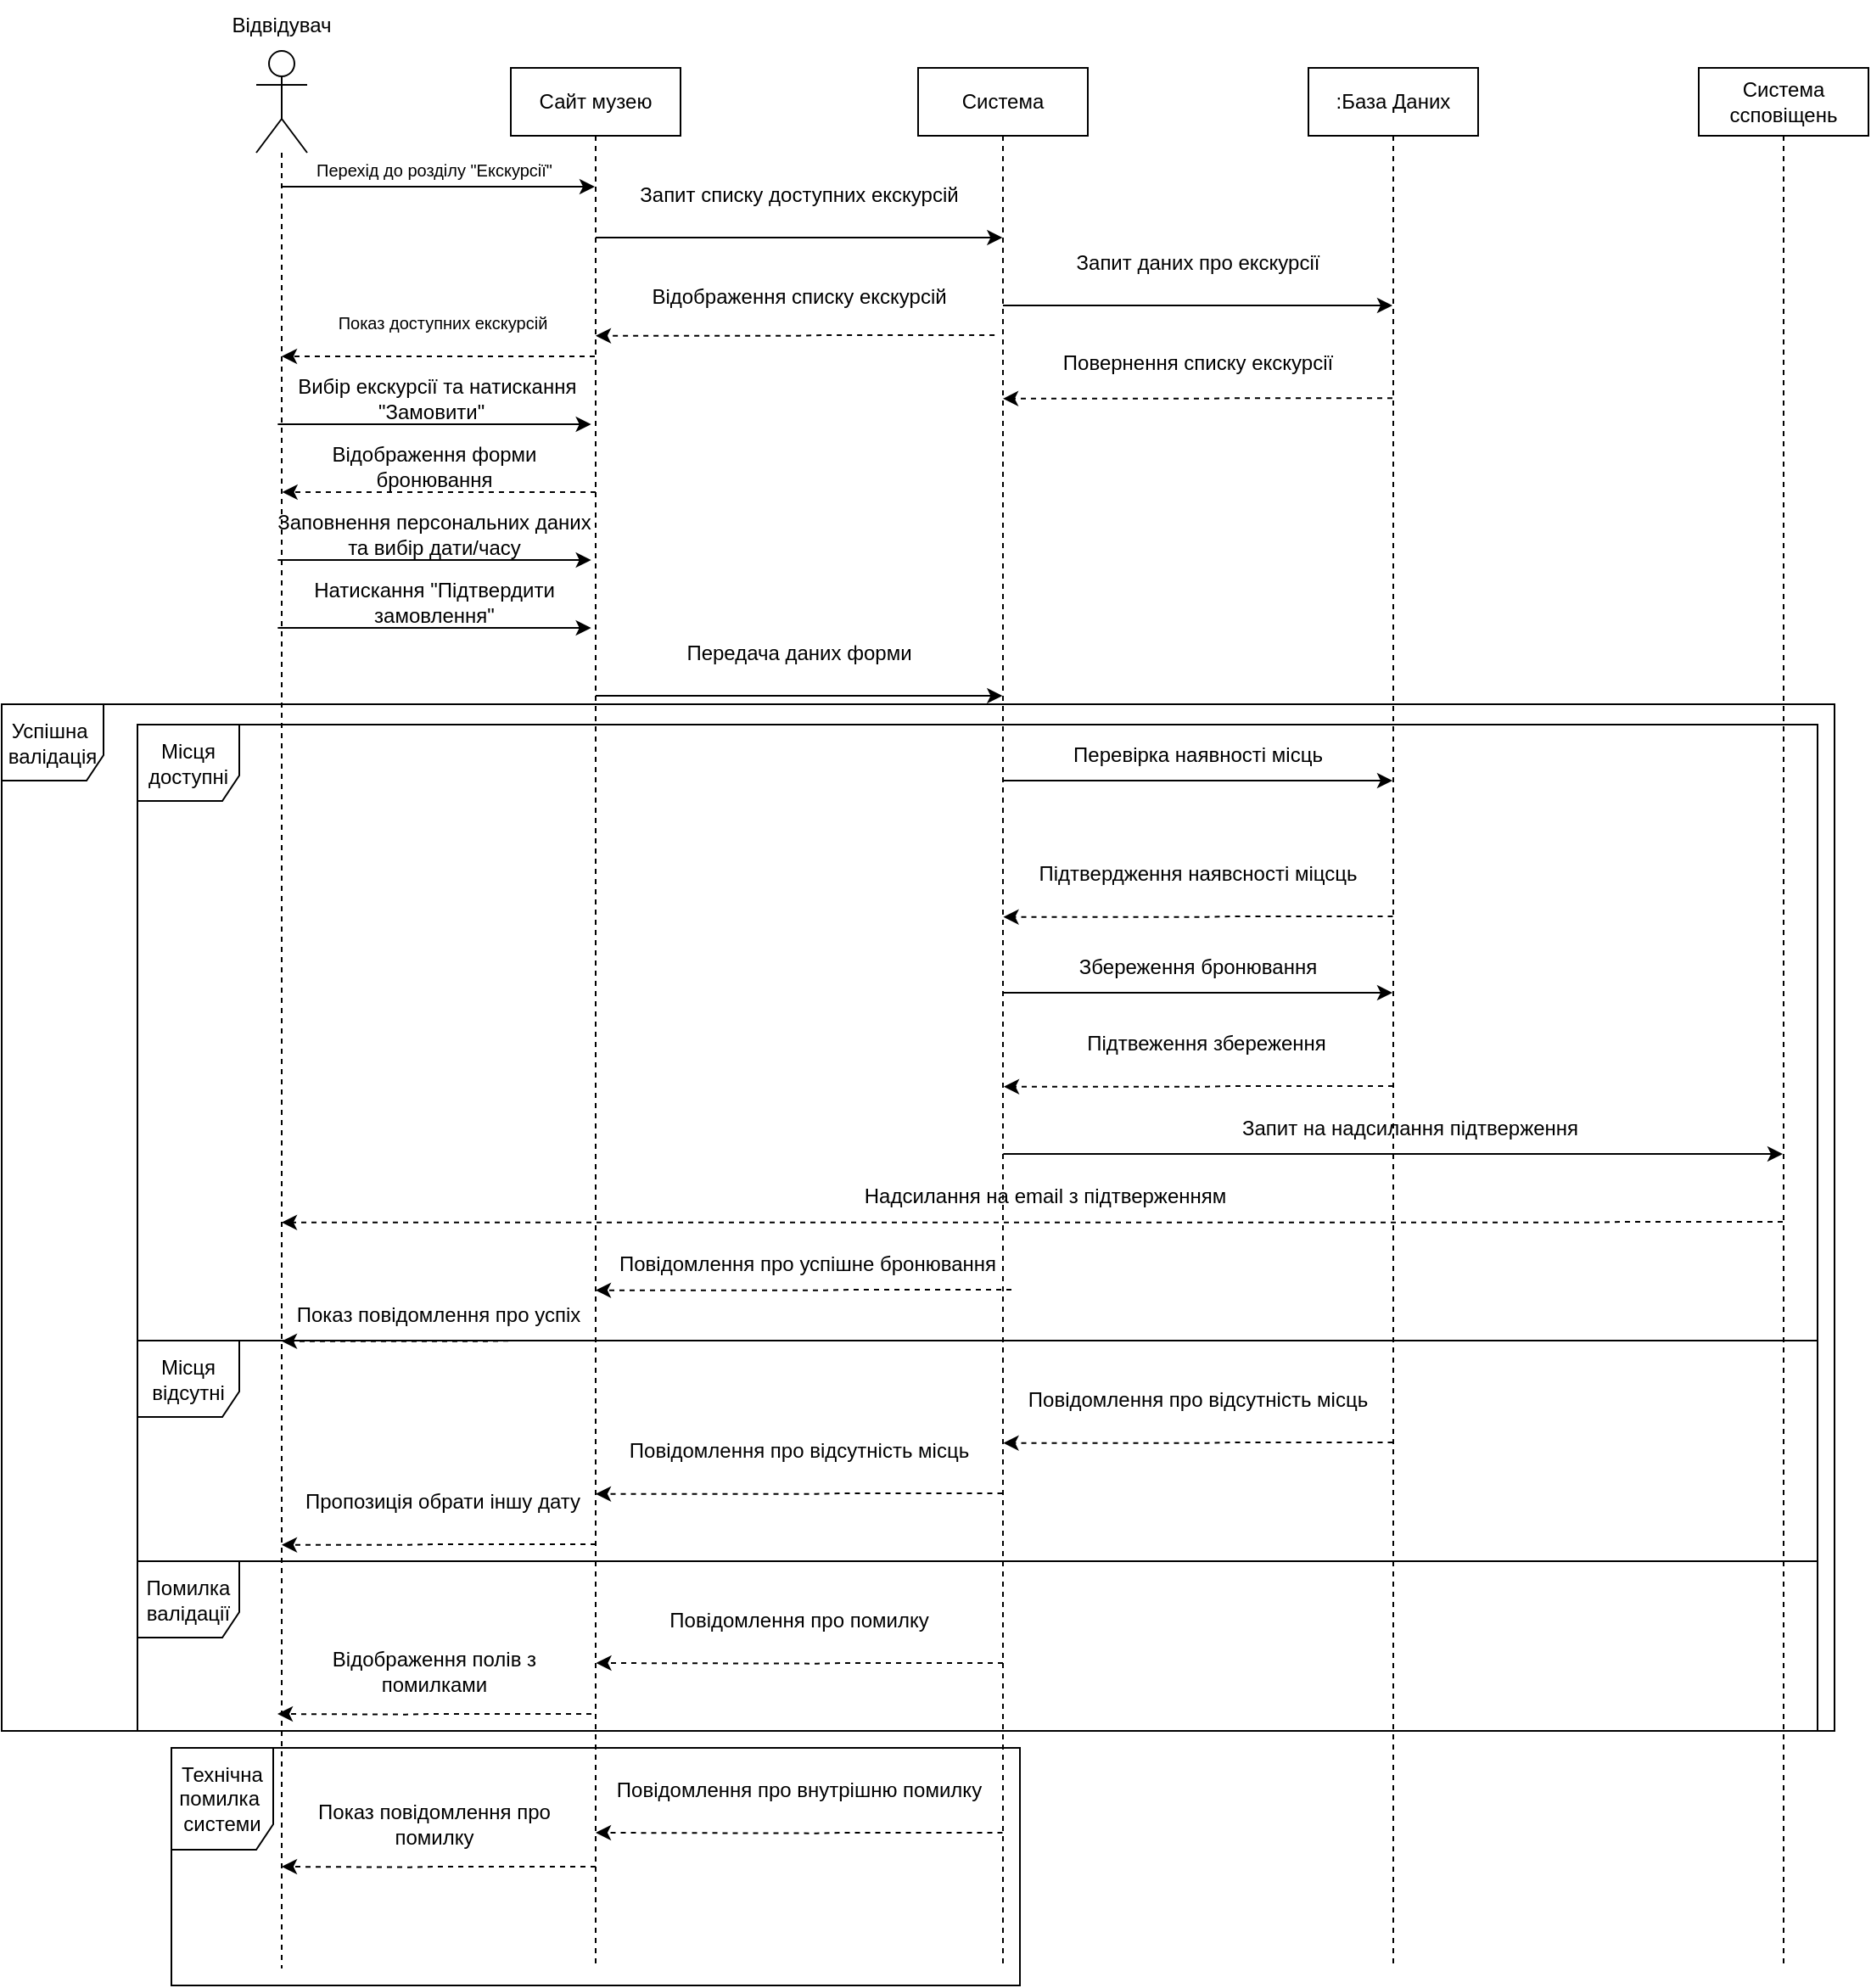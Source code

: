 <mxfile version="26.2.14" pages="3">
  <diagram name="Сторінка-1" id="FuzJ9An4q4CWNA4oszo8">
    <mxGraphModel dx="2253" dy="743" grid="1" gridSize="10" guides="1" tooltips="1" connect="1" arrows="1" fold="1" page="1" pageScale="1" pageWidth="827" pageHeight="1169" math="0" shadow="0">
      <root>
        <mxCell id="0" />
        <mxCell id="1" parent="0" />
        <mxCell id="tau-3lqzJscV-AML8d3u-42" value="Сайт музею" style="shape=umlLifeline;perimeter=lifelinePerimeter;whiteSpace=wrap;html=1;container=1;dropTarget=0;collapsible=0;recursiveResize=0;outlineConnect=0;portConstraint=eastwest;newEdgeStyle={&quot;curved&quot;:0,&quot;rounded&quot;:0};" parent="1" vertex="1">
          <mxGeometry x="250" y="40" width="100" height="1120" as="geometry" />
        </mxCell>
        <mxCell id="tau-3lqzJscV-AML8d3u-44" value="" style="shape=umlLifeline;perimeter=lifelinePerimeter;whiteSpace=wrap;html=1;container=1;dropTarget=0;collapsible=0;recursiveResize=0;outlineConnect=0;portConstraint=eastwest;newEdgeStyle={&quot;curved&quot;:0,&quot;rounded&quot;:0};participant=umlActor;size=60;" parent="1" vertex="1">
          <mxGeometry x="100" y="30" width="30" height="1130" as="geometry" />
        </mxCell>
        <mxCell id="tau-3lqzJscV-AML8d3u-47" style="edgeStyle=orthogonalEdgeStyle;rounded=0;orthogonalLoop=1;jettySize=auto;html=1;curved=0;" parent="1" source="tau-3lqzJscV-AML8d3u-44" target="tau-3lqzJscV-AML8d3u-42" edge="1">
          <mxGeometry relative="1" as="geometry">
            <mxPoint x="298" y="170" as="targetPoint" />
            <Array as="points">
              <mxPoint x="210" y="110" />
              <mxPoint x="210" y="110" />
            </Array>
          </mxGeometry>
        </mxCell>
        <mxCell id="tau-3lqzJscV-AML8d3u-48" value="Перехід до розділу &quot;Екскурсії&quot;" style="text;html=1;align=center;verticalAlign=middle;whiteSpace=wrap;rounded=0;fontSize=10;" parent="1" vertex="1">
          <mxGeometry x="120" y="90" width="170" height="20" as="geometry" />
        </mxCell>
        <mxCell id="tau-3lqzJscV-AML8d3u-50" value="" style="endArrow=classic;html=1;rounded=0;dashed=1;" parent="1" source="tau-3lqzJscV-AML8d3u-42" target="tau-3lqzJscV-AML8d3u-44" edge="1">
          <mxGeometry width="50" height="50" relative="1" as="geometry">
            <mxPoint x="170" y="190" as="sourcePoint" />
            <mxPoint x="220" y="140" as="targetPoint" />
            <Array as="points">
              <mxPoint x="200" y="210" />
            </Array>
          </mxGeometry>
        </mxCell>
        <mxCell id="tau-3lqzJscV-AML8d3u-51" value="Показ доступних екскурсій" style="text;html=1;align=center;verticalAlign=middle;whiteSpace=wrap;rounded=0;fontSize=10;" parent="1" vertex="1">
          <mxGeometry x="120" y="182.5" width="180" height="15" as="geometry" />
        </mxCell>
        <mxCell id="tau-3lqzJscV-AML8d3u-53" value="" style="endArrow=classic;html=1;rounded=0;" parent="1" edge="1">
          <mxGeometry width="50" height="50" relative="1" as="geometry">
            <mxPoint x="112.663" y="250" as="sourcePoint" />
            <mxPoint x="297.33" y="250" as="targetPoint" />
            <Array as="points">
              <mxPoint x="187.83" y="250" />
            </Array>
          </mxGeometry>
        </mxCell>
        <mxCell id="tau-3lqzJscV-AML8d3u-54" value="&amp;nbsp;Вибір екскурсії та натискання &quot;Замовити&quot;&amp;nbsp;" style="text;html=1;align=center;verticalAlign=middle;whiteSpace=wrap;rounded=0;" parent="1" vertex="1">
          <mxGeometry x="105" y="220" width="200" height="30" as="geometry" />
        </mxCell>
        <mxCell id="tau-3lqzJscV-AML8d3u-55" value="" style="endArrow=classic;html=1;rounded=0;dashed=1;" parent="1" edge="1">
          <mxGeometry width="50" height="50" relative="1" as="geometry">
            <mxPoint x="300" y="290" as="sourcePoint" />
            <mxPoint x="115.333" y="290" as="targetPoint" />
            <Array as="points">
              <mxPoint x="230.5" y="290" />
            </Array>
          </mxGeometry>
        </mxCell>
        <mxCell id="tau-3lqzJscV-AML8d3u-56" value="Відображення форми бронювання" style="text;html=1;align=center;verticalAlign=middle;whiteSpace=wrap;rounded=0;" parent="1" vertex="1">
          <mxGeometry x="115" y="260" width="180" height="30" as="geometry" />
        </mxCell>
        <mxCell id="tau-3lqzJscV-AML8d3u-57" value="" style="endArrow=classic;html=1;rounded=0;" parent="1" edge="1">
          <mxGeometry width="50" height="50" relative="1" as="geometry">
            <mxPoint x="112.663" y="330" as="sourcePoint" />
            <mxPoint x="297.33" y="330" as="targetPoint" />
            <Array as="points">
              <mxPoint x="187.83" y="330" />
            </Array>
          </mxGeometry>
        </mxCell>
        <mxCell id="tau-3lqzJscV-AML8d3u-58" value="Заповнення персональних даних та вибір дати/часу" style="text;html=1;align=center;verticalAlign=middle;whiteSpace=wrap;rounded=0;" parent="1" vertex="1">
          <mxGeometry x="110" y="300" width="190" height="30" as="geometry" />
        </mxCell>
        <mxCell id="tau-3lqzJscV-AML8d3u-59" value="" style="endArrow=classic;html=1;rounded=0;" parent="1" edge="1">
          <mxGeometry width="50" height="50" relative="1" as="geometry">
            <mxPoint x="112.663" y="370" as="sourcePoint" />
            <mxPoint x="297.33" y="370" as="targetPoint" />
            <Array as="points">
              <mxPoint x="187.83" y="370" />
            </Array>
          </mxGeometry>
        </mxCell>
        <mxCell id="tau-3lqzJscV-AML8d3u-60" value="Натискання &quot;Підтвердити замовлення&quot;" style="text;html=1;align=center;verticalAlign=middle;whiteSpace=wrap;rounded=0;" parent="1" vertex="1">
          <mxGeometry x="110" y="340" width="190" height="30" as="geometry" />
        </mxCell>
        <mxCell id="tau-3lqzJscV-AML8d3u-61" value="Система" style="shape=umlLifeline;perimeter=lifelinePerimeter;whiteSpace=wrap;html=1;container=1;dropTarget=0;collapsible=0;recursiveResize=0;outlineConnect=0;portConstraint=eastwest;newEdgeStyle={&quot;curved&quot;:0,&quot;rounded&quot;:0};" parent="1" vertex="1">
          <mxGeometry x="490" y="40" width="100" height="1120" as="geometry" />
        </mxCell>
        <mxCell id="tau-3lqzJscV-AML8d3u-62" value="" style="endArrow=classic;html=1;rounded=0;" parent="1" edge="1">
          <mxGeometry width="50" height="50" relative="1" as="geometry">
            <mxPoint x="300.003" y="140" as="sourcePoint" />
            <mxPoint x="539.67" y="140" as="targetPoint" />
          </mxGeometry>
        </mxCell>
        <mxCell id="tau-3lqzJscV-AML8d3u-63" value="Запит списку доступних екскурсій" style="text;html=1;align=center;verticalAlign=middle;whiteSpace=wrap;rounded=0;" parent="1" vertex="1">
          <mxGeometry x="300" y="100" width="240" height="30" as="geometry" />
        </mxCell>
        <mxCell id="tau-3lqzJscV-AML8d3u-64" value="" style="endArrow=classic;html=1;rounded=0;dashed=1;" parent="1" edge="1">
          <mxGeometry width="50" height="50" relative="1" as="geometry">
            <mxPoint x="535.06" y="197.5" as="sourcePoint" />
            <mxPoint x="300.004" y="197.83" as="targetPoint" />
            <Array as="points">
              <mxPoint x="435.06" y="197.5" />
              <mxPoint x="420.06" y="197.83" />
            </Array>
          </mxGeometry>
        </mxCell>
        <mxCell id="tau-3lqzJscV-AML8d3u-65" value="Відображення списку екскурсій" style="text;html=1;align=center;verticalAlign=middle;whiteSpace=wrap;rounded=0;" parent="1" vertex="1">
          <mxGeometry x="300" y="160" width="240" height="30" as="geometry" />
        </mxCell>
        <mxCell id="tau-3lqzJscV-AML8d3u-66" value="" style="endArrow=classic;html=1;rounded=0;" parent="1" edge="1">
          <mxGeometry width="50" height="50" relative="1" as="geometry">
            <mxPoint x="300.003" y="410" as="sourcePoint" />
            <mxPoint x="539.67" y="410" as="targetPoint" />
          </mxGeometry>
        </mxCell>
        <mxCell id="tau-3lqzJscV-AML8d3u-67" value="Передача даних форми" style="text;html=1;align=center;verticalAlign=middle;whiteSpace=wrap;rounded=0;" parent="1" vertex="1">
          <mxGeometry x="310" y="370" width="220" height="30" as="geometry" />
        </mxCell>
        <mxCell id="tau-3lqzJscV-AML8d3u-68" value=":База Даних" style="shape=umlLifeline;perimeter=lifelinePerimeter;whiteSpace=wrap;html=1;container=1;dropTarget=0;collapsible=0;recursiveResize=0;outlineConnect=0;portConstraint=eastwest;newEdgeStyle={&quot;curved&quot;:0,&quot;rounded&quot;:0};" parent="1" vertex="1">
          <mxGeometry x="720" y="40" width="100" height="1120" as="geometry" />
        </mxCell>
        <mxCell id="tau-3lqzJscV-AML8d3u-69" value="Система ссповіщень" style="shape=umlLifeline;perimeter=lifelinePerimeter;whiteSpace=wrap;html=1;container=1;dropTarget=0;collapsible=0;recursiveResize=0;outlineConnect=0;portConstraint=eastwest;newEdgeStyle={&quot;curved&quot;:0,&quot;rounded&quot;:0};" parent="1" vertex="1">
          <mxGeometry x="950" y="40" width="100" height="1120" as="geometry" />
        </mxCell>
        <mxCell id="tau-3lqzJscV-AML8d3u-70" value="" style="endArrow=classic;html=1;rounded=0;" parent="1" edge="1">
          <mxGeometry width="50" height="50" relative="1" as="geometry">
            <mxPoint x="540.003" y="180" as="sourcePoint" />
            <mxPoint x="769.5" y="180.0" as="targetPoint" />
          </mxGeometry>
        </mxCell>
        <mxCell id="tau-3lqzJscV-AML8d3u-71" value="" style="endArrow=classic;html=1;rounded=0;dashed=1;" parent="1" edge="1">
          <mxGeometry width="50" height="50" relative="1" as="geometry">
            <mxPoint x="769.5" y="234.6" as="sourcePoint" />
            <mxPoint x="540.004" y="234.93" as="targetPoint" />
            <Array as="points">
              <mxPoint x="675.06" y="234.6" />
              <mxPoint x="660.06" y="234.93" />
            </Array>
          </mxGeometry>
        </mxCell>
        <mxCell id="tau-3lqzJscV-AML8d3u-72" value="Запит даних про екскурсії" style="text;html=1;align=center;verticalAlign=middle;whiteSpace=wrap;rounded=0;" parent="1" vertex="1">
          <mxGeometry x="540" y="140" width="230" height="30" as="geometry" />
        </mxCell>
        <mxCell id="tau-3lqzJscV-AML8d3u-73" value="Повернення списку екскурсії" style="text;html=1;align=center;verticalAlign=middle;whiteSpace=wrap;rounded=0;" parent="1" vertex="1">
          <mxGeometry x="540" y="198.5" width="230" height="30" as="geometry" />
        </mxCell>
        <mxCell id="tau-3lqzJscV-AML8d3u-79" value="Відвідувач" style="text;html=1;align=center;verticalAlign=middle;whiteSpace=wrap;rounded=0;" parent="1" vertex="1">
          <mxGeometry x="85" width="60" height="30" as="geometry" />
        </mxCell>
        <mxCell id="tau-3lqzJscV-AML8d3u-80" value="" style="endArrow=classic;html=1;rounded=0;" parent="1" target="tau-3lqzJscV-AML8d3u-68" edge="1">
          <mxGeometry width="50" height="50" relative="1" as="geometry">
            <mxPoint x="540.003" y="460" as="sourcePoint" />
            <mxPoint x="779.67" y="460" as="targetPoint" />
          </mxGeometry>
        </mxCell>
        <mxCell id="tau-3lqzJscV-AML8d3u-81" value="Перевірка наявності місць" style="text;html=1;align=center;verticalAlign=middle;whiteSpace=wrap;rounded=0;" parent="1" vertex="1">
          <mxGeometry x="545" y="430" width="220" height="30" as="geometry" />
        </mxCell>
        <mxCell id="tau-3lqzJscV-AML8d3u-82" value="" style="endArrow=classic;html=1;rounded=0;dashed=1;" parent="1" edge="1">
          <mxGeometry width="50" height="50" relative="1" as="geometry">
            <mxPoint x="769.75" y="540" as="sourcePoint" />
            <mxPoint x="540.254" y="540.33" as="targetPoint" />
            <Array as="points">
              <mxPoint x="675.31" y="540" />
              <mxPoint x="660.31" y="540.33" />
            </Array>
          </mxGeometry>
        </mxCell>
        <mxCell id="tau-3lqzJscV-AML8d3u-83" value="Підтвердження наявсності міцсць" style="text;html=1;align=center;verticalAlign=middle;whiteSpace=wrap;rounded=0;" parent="1" vertex="1">
          <mxGeometry x="545" y="500" width="220" height="30" as="geometry" />
        </mxCell>
        <mxCell id="tau-3lqzJscV-AML8d3u-84" value="" style="endArrow=classic;html=1;rounded=0;" parent="1" edge="1">
          <mxGeometry width="50" height="50" relative="1" as="geometry">
            <mxPoint x="540.003" y="585" as="sourcePoint" />
            <mxPoint x="769.5" y="585.0" as="targetPoint" />
          </mxGeometry>
        </mxCell>
        <mxCell id="tau-3lqzJscV-AML8d3u-86" value="Збереження бронювання" style="text;html=1;align=center;verticalAlign=middle;whiteSpace=wrap;rounded=0;" parent="1" vertex="1">
          <mxGeometry x="545" y="555" width="220" height="30" as="geometry" />
        </mxCell>
        <mxCell id="tau-3lqzJscV-AML8d3u-87" value="" style="endArrow=classic;html=1;rounded=0;dashed=1;" parent="1" edge="1">
          <mxGeometry width="50" height="50" relative="1" as="geometry">
            <mxPoint x="770" y="640" as="sourcePoint" />
            <mxPoint x="540.504" y="640.33" as="targetPoint" />
            <Array as="points">
              <mxPoint x="675.56" y="640" />
              <mxPoint x="660.56" y="640.33" />
            </Array>
          </mxGeometry>
        </mxCell>
        <mxCell id="tau-3lqzJscV-AML8d3u-89" value="Підтвеження збереження" style="text;html=1;align=center;verticalAlign=middle;whiteSpace=wrap;rounded=0;" parent="1" vertex="1">
          <mxGeometry x="550" y="600" width="220" height="30" as="geometry" />
        </mxCell>
        <mxCell id="tau-3lqzJscV-AML8d3u-90" value="" style="endArrow=classic;html=1;rounded=0;" parent="1" target="tau-3lqzJscV-AML8d3u-69" edge="1">
          <mxGeometry width="50" height="50" relative="1" as="geometry">
            <mxPoint x="540.163" y="680" as="sourcePoint" />
            <mxPoint x="779.83" y="680" as="targetPoint" />
          </mxGeometry>
        </mxCell>
        <mxCell id="tau-3lqzJscV-AML8d3u-91" value="Запит на надсилання підтверження" style="text;html=1;align=center;verticalAlign=middle;whiteSpace=wrap;rounded=0;" parent="1" vertex="1">
          <mxGeometry x="570" y="650" width="420" height="30" as="geometry" />
        </mxCell>
        <mxCell id="tau-3lqzJscV-AML8d3u-92" value="" style="endArrow=classic;html=1;rounded=0;dashed=1;" parent="1" target="tau-3lqzJscV-AML8d3u-44" edge="1">
          <mxGeometry width="50" height="50" relative="1" as="geometry">
            <mxPoint x="999.5" y="720" as="sourcePoint" />
            <mxPoint x="770.004" y="720.33" as="targetPoint" />
            <Array as="points">
              <mxPoint x="905.06" y="720" />
              <mxPoint x="890.06" y="720.33" />
            </Array>
          </mxGeometry>
        </mxCell>
        <mxCell id="tau-3lqzJscV-AML8d3u-93" value="Надсилання на email з підтверженням" style="text;html=1;align=center;verticalAlign=middle;whiteSpace=wrap;rounded=0;" parent="1" vertex="1">
          <mxGeometry x="140" y="690" width="850" height="30" as="geometry" />
        </mxCell>
        <mxCell id="tau-3lqzJscV-AML8d3u-94" value="" style="endArrow=classic;html=1;rounded=0;dashed=1;" parent="1" target="tau-3lqzJscV-AML8d3u-42" edge="1">
          <mxGeometry width="50" height="50" relative="1" as="geometry">
            <mxPoint x="545" y="760" as="sourcePoint" />
            <mxPoint x="315.504" y="760.33" as="targetPoint" />
            <Array as="points">
              <mxPoint x="450.56" y="760" />
              <mxPoint x="435.56" y="760.33" />
            </Array>
          </mxGeometry>
        </mxCell>
        <mxCell id="tau-3lqzJscV-AML8d3u-95" value="" style="endArrow=classic;html=1;rounded=0;dashed=1;" parent="1" target="tau-3lqzJscV-AML8d3u-44" edge="1">
          <mxGeometry width="50" height="50" relative="1" as="geometry">
            <mxPoint x="302.5" y="790" as="sourcePoint" />
            <mxPoint x="120" y="790" as="targetPoint" />
            <Array as="points">
              <mxPoint x="252.56" y="790" />
              <mxPoint x="237.56" y="790.33" />
            </Array>
          </mxGeometry>
        </mxCell>
        <mxCell id="tau-3lqzJscV-AML8d3u-96" value="Повідомлення про успішне бронювання" style="text;html=1;align=center;verticalAlign=middle;whiteSpace=wrap;rounded=0;" parent="1" vertex="1">
          <mxGeometry x="310" y="730" width="230" height="30" as="geometry" />
        </mxCell>
        <mxCell id="tau-3lqzJscV-AML8d3u-97" value="Показ повідомлення про успіх" style="text;html=1;align=center;verticalAlign=middle;whiteSpace=wrap;rounded=0;" parent="1" vertex="1">
          <mxGeometry x="115" y="760" width="185" height="30" as="geometry" />
        </mxCell>
        <mxCell id="tau-3lqzJscV-AML8d3u-98" value="" style="endArrow=classic;html=1;rounded=0;dashed=1;" parent="1" edge="1">
          <mxGeometry width="50" height="50" relative="1" as="geometry">
            <mxPoint x="769.75" y="850" as="sourcePoint" />
            <mxPoint x="540.254" y="850.33" as="targetPoint" />
            <Array as="points">
              <mxPoint x="675.31" y="850" />
              <mxPoint x="660.31" y="850.33" />
            </Array>
          </mxGeometry>
        </mxCell>
        <mxCell id="tau-3lqzJscV-AML8d3u-99" value="Повідомлення про відсутність місць" style="text;html=1;align=center;verticalAlign=middle;whiteSpace=wrap;rounded=0;" parent="1" vertex="1">
          <mxGeometry x="540" y="810" width="230" height="30" as="geometry" />
        </mxCell>
        <mxCell id="tau-3lqzJscV-AML8d3u-100" value="" style="endArrow=classic;html=1;rounded=0;dashed=1;" parent="1" target="tau-3lqzJscV-AML8d3u-42" edge="1">
          <mxGeometry width="50" height="50" relative="1" as="geometry">
            <mxPoint x="539.75" y="880" as="sourcePoint" />
            <mxPoint x="310.254" y="880.33" as="targetPoint" />
            <Array as="points">
              <mxPoint x="445.31" y="880" />
              <mxPoint x="430.31" y="880.33" />
            </Array>
          </mxGeometry>
        </mxCell>
        <mxCell id="tau-3lqzJscV-AML8d3u-101" value="Повідомлення про відсутність місць" style="text;html=1;align=center;verticalAlign=middle;whiteSpace=wrap;rounded=0;" parent="1" vertex="1">
          <mxGeometry x="305" y="840" width="230" height="30" as="geometry" />
        </mxCell>
        <mxCell id="tau-3lqzJscV-AML8d3u-102" value="" style="endArrow=classic;html=1;rounded=0;dashed=1;" parent="1" target="tau-3lqzJscV-AML8d3u-44" edge="1">
          <mxGeometry width="50" height="50" relative="1" as="geometry">
            <mxPoint x="300" y="910" as="sourcePoint" />
            <mxPoint x="60.25" y="910" as="targetPoint" />
            <Array as="points">
              <mxPoint x="205.56" y="910" />
              <mxPoint x="190.56" y="910.33" />
            </Array>
          </mxGeometry>
        </mxCell>
        <mxCell id="tau-3lqzJscV-AML8d3u-103" value="Пропозиція обрати іншу дату" style="text;html=1;align=center;verticalAlign=middle;whiteSpace=wrap;rounded=0;" parent="1" vertex="1">
          <mxGeometry x="120" y="870" width="180" height="30" as="geometry" />
        </mxCell>
        <mxCell id="tau-3lqzJscV-AML8d3u-104" value="" style="endArrow=classic;html=1;rounded=0;dashed=1;" parent="1" edge="1">
          <mxGeometry width="50" height="50" relative="1" as="geometry">
            <mxPoint x="540" y="980" as="sourcePoint" />
            <mxPoint x="300.25" y="980" as="targetPoint" />
            <Array as="points">
              <mxPoint x="445.56" y="980" />
              <mxPoint x="430.56" y="980.33" />
            </Array>
          </mxGeometry>
        </mxCell>
        <mxCell id="tau-3lqzJscV-AML8d3u-105" value="Повідомлення про помилку" style="text;html=1;align=center;verticalAlign=middle;whiteSpace=wrap;rounded=0;" parent="1" vertex="1">
          <mxGeometry x="305" y="940" width="230" height="30" as="geometry" />
        </mxCell>
        <mxCell id="tau-3lqzJscV-AML8d3u-106" value="" style="endArrow=classic;html=1;rounded=0;dashed=1;" parent="1" edge="1">
          <mxGeometry width="50" height="50" relative="1" as="geometry">
            <mxPoint x="539.75" y="1080" as="sourcePoint" />
            <mxPoint x="300" y="1080" as="targetPoint" />
            <Array as="points">
              <mxPoint x="445.31" y="1080" />
              <mxPoint x="430.31" y="1080.33" />
            </Array>
          </mxGeometry>
        </mxCell>
        <mxCell id="tau-3lqzJscV-AML8d3u-107" value="Повідомлення про внутрішню помилку" style="text;html=1;align=center;verticalAlign=middle;whiteSpace=wrap;rounded=0;" parent="1" vertex="1">
          <mxGeometry x="305" y="1040" width="230" height="30" as="geometry" />
        </mxCell>
        <mxCell id="tau-3lqzJscV-AML8d3u-108" value="" style="endArrow=classic;html=1;rounded=0;dashed=1;" parent="1" edge="1">
          <mxGeometry width="50" height="50" relative="1" as="geometry">
            <mxPoint x="297.5" y="1010" as="sourcePoint" />
            <mxPoint x="112.5" y="1010" as="targetPoint" />
            <Array as="points">
              <mxPoint x="203.06" y="1010" />
              <mxPoint x="188.06" y="1010.33" />
            </Array>
          </mxGeometry>
        </mxCell>
        <mxCell id="tau-3lqzJscV-AML8d3u-109" value="" style="endArrow=classic;html=1;rounded=0;dashed=1;" parent="1" edge="1">
          <mxGeometry width="50" height="50" relative="1" as="geometry">
            <mxPoint x="300" y="1100" as="sourcePoint" />
            <mxPoint x="115" y="1100" as="targetPoint" />
            <Array as="points">
              <mxPoint x="205.56" y="1100" />
              <mxPoint x="190.56" y="1100.33" />
            </Array>
          </mxGeometry>
        </mxCell>
        <mxCell id="tau-3lqzJscV-AML8d3u-110" value="Відображення полів з помилками" style="text;html=1;align=center;verticalAlign=middle;whiteSpace=wrap;rounded=0;" parent="1" vertex="1">
          <mxGeometry x="120" y="970" width="170" height="30" as="geometry" />
        </mxCell>
        <mxCell id="tau-3lqzJscV-AML8d3u-111" value="Показ повідомлення про помилку" style="text;html=1;align=center;verticalAlign=middle;whiteSpace=wrap;rounded=0;" parent="1" vertex="1">
          <mxGeometry x="120" y="1060" width="170" height="30" as="geometry" />
        </mxCell>
        <mxCell id="tau-3lqzJscV-AML8d3u-112" value="Успішна&amp;nbsp;&lt;br&gt;валідація" style="shape=umlFrame;whiteSpace=wrap;html=1;pointerEvents=0;width=60;height=45;" parent="1" vertex="1">
          <mxGeometry x="-50" y="415" width="1080" height="605" as="geometry" />
        </mxCell>
        <mxCell id="tau-3lqzJscV-AML8d3u-113" value="Технічна&lt;br&gt;помилка&amp;nbsp;&lt;br&gt;системи" style="shape=umlFrame;whiteSpace=wrap;html=1;pointerEvents=0;width=60;height=60;" parent="1" vertex="1">
          <mxGeometry x="50" y="1030" width="500" height="140" as="geometry" />
        </mxCell>
        <mxCell id="tau-3lqzJscV-AML8d3u-114" value="Місця доступні" style="shape=umlFrame;whiteSpace=wrap;html=1;pointerEvents=0;width=60;height=45;" parent="1" vertex="1">
          <mxGeometry x="30" y="427" width="990" height="363" as="geometry" />
        </mxCell>
        <mxCell id="tau-3lqzJscV-AML8d3u-115" value="Місця відсутні" style="shape=umlFrame;whiteSpace=wrap;html=1;pointerEvents=0;width=60;height=45;" parent="1" vertex="1">
          <mxGeometry x="30" y="790" width="990" height="130" as="geometry" />
        </mxCell>
        <mxCell id="tau-3lqzJscV-AML8d3u-116" value="Помилка&lt;br&gt;валідації" style="shape=umlFrame;whiteSpace=wrap;html=1;pointerEvents=0;width=60;height=45;" parent="1" vertex="1">
          <mxGeometry x="30" y="920" width="990" height="100" as="geometry" />
        </mxCell>
      </root>
    </mxGraphModel>
  </diagram>
  <diagram id="-CqmWd-WvemNE8Y21-Z6" name="Сторінка-2">
    <mxGraphModel dx="713" dy="675" grid="1" gridSize="10" guides="1" tooltips="1" connect="1" arrows="1" fold="1" page="1" pageScale="1" pageWidth="827" pageHeight="1169" math="0" shadow="0">
      <root>
        <mxCell id="0" />
        <mxCell id="1" parent="0" />
        <mxCell id="_W2DahZF67eOqPuJs2A8-2" value="" style="shape=umlLifeline;perimeter=lifelinePerimeter;whiteSpace=wrap;html=1;container=1;dropTarget=0;collapsible=0;recursiveResize=0;outlineConnect=0;portConstraint=eastwest;newEdgeStyle={&quot;curved&quot;:0,&quot;rounded&quot;:0};participant=umlActor;" vertex="1" parent="1">
          <mxGeometry x="70" y="40" width="20" height="1920" as="geometry" />
        </mxCell>
        <mxCell id="_W2DahZF67eOqPuJs2A8-3" value="Сайт музею" style="shape=umlLifeline;perimeter=lifelinePerimeter;whiteSpace=wrap;html=1;container=1;dropTarget=0;collapsible=0;recursiveResize=0;outlineConnect=0;portConstraint=eastwest;newEdgeStyle={&quot;curved&quot;:0,&quot;rounded&quot;:0};" vertex="1" parent="1">
          <mxGeometry x="230" y="40" width="100" height="1920" as="geometry" />
        </mxCell>
        <mxCell id="_W2DahZF67eOqPuJs2A8-4" value="Система" style="shape=umlLifeline;perimeter=lifelinePerimeter;whiteSpace=wrap;html=1;container=1;dropTarget=0;collapsible=0;recursiveResize=0;outlineConnect=0;portConstraint=eastwest;newEdgeStyle={&quot;curved&quot;:0,&quot;rounded&quot;:0};" vertex="1" parent="1">
          <mxGeometry x="440" y="40" width="100" height="1920" as="geometry" />
        </mxCell>
        <mxCell id="_W2DahZF67eOqPuJs2A8-5" value="База Даних" style="shape=umlLifeline;perimeter=lifelinePerimeter;whiteSpace=wrap;html=1;container=1;dropTarget=0;collapsible=0;recursiveResize=0;outlineConnect=0;portConstraint=eastwest;newEdgeStyle={&quot;curved&quot;:0,&quot;rounded&quot;:0};" vertex="1" parent="1">
          <mxGeometry x="640" y="40" width="100" height="1920" as="geometry" />
        </mxCell>
        <mxCell id="_W2DahZF67eOqPuJs2A8-6" value="Платіжна система" style="shape=umlLifeline;perimeter=lifelinePerimeter;whiteSpace=wrap;html=1;container=1;dropTarget=0;collapsible=0;recursiveResize=0;outlineConnect=0;portConstraint=eastwest;newEdgeStyle={&quot;curved&quot;:0,&quot;rounded&quot;:0};" vertex="1" parent="1">
          <mxGeometry x="820" y="40" width="100" height="1920" as="geometry" />
        </mxCell>
        <mxCell id="_W2DahZF67eOqPuJs2A8-7" value="Система сповіщень" style="shape=umlLifeline;perimeter=lifelinePerimeter;whiteSpace=wrap;html=1;container=1;dropTarget=0;collapsible=0;recursiveResize=0;outlineConnect=0;portConstraint=eastwest;newEdgeStyle={&quot;curved&quot;:0,&quot;rounded&quot;:0};" vertex="1" parent="1">
          <mxGeometry x="960" y="40" width="100" height="1920" as="geometry" />
        </mxCell>
        <mxCell id="_W2DahZF67eOqPuJs2A8-8" value="" style="endArrow=classic;html=1;rounded=0;" edge="1" parent="1">
          <mxGeometry width="50" height="50" relative="1" as="geometry">
            <mxPoint x="79.5" y="120" as="sourcePoint" />
            <mxPoint x="279.5" y="120" as="targetPoint" />
          </mxGeometry>
        </mxCell>
        <mxCell id="_W2DahZF67eOqPuJs2A8-9" value="Перехід до розділу &quot;Квитки&quot;" style="text;html=1;align=center;verticalAlign=middle;whiteSpace=wrap;rounded=0;" vertex="1" parent="1">
          <mxGeometry x="90" y="80" width="180" height="30" as="geometry" />
        </mxCell>
        <mxCell id="_W2DahZF67eOqPuJs2A8-10" value="&lt;span style=&quot;color: rgba(0, 0, 0, 0); font-family: monospace; font-size: 0px; text-align: start; background-color: rgb(236, 236, 236);&quot;&gt;%3CmxGraphModel%3E%3Croot%3E%3CmxCell%20id%3D%220%22%2F%3E%3CmxCell%20id%3D%221%22%20parent%3D%220%22%2F%3E%3CmxCell%20id%3D%222%22%20value%3D%22%22%20style%3D%22endArrow%3Dclassic%3Bhtml%3D1%3Brounded%3D0%3Bdashed%3D1%3B%22%20edge%3D%221%22%20parent%3D%221%22%3E%3CmxGeometry%20width%3D%2250%22%20height%3D%2250%22%20relative%3D%221%22%20as%3D%22geometry%22%3E%3CmxPoint%20x%3D%22280%22%20y%3D%22280%22%20as%3D%22sourcePoint%22%2F%3E%3CmxPoint%20x%3D%2280%22%20y%3D%22280%22%20as%3D%22targetPoint%22%2F%3E%3C%2FmxGeometry%3E%3C%2FmxCell%3E%3C%2Froot%3E%3C%2FmxGraphModel%3E&lt;/span&gt;" style="endArrow=classic;html=1;rounded=0;dashed=1;" edge="1" parent="1">
          <mxGeometry width="50" height="50" relative="1" as="geometry">
            <mxPoint x="280" y="280" as="sourcePoint" />
            <mxPoint x="80" y="280" as="targetPoint" />
          </mxGeometry>
        </mxCell>
        <mxCell id="_W2DahZF67eOqPuJs2A8-11" value="Показ доступгих типів квитків" style="text;html=1;align=center;verticalAlign=middle;whiteSpace=wrap;rounded=0;" vertex="1" parent="1">
          <mxGeometry x="90" y="240" width="180" height="30" as="geometry" />
        </mxCell>
        <mxCell id="_W2DahZF67eOqPuJs2A8-12" value="" style="endArrow=classic;html=1;rounded=0;" edge="1" parent="1">
          <mxGeometry width="50" height="50" relative="1" as="geometry">
            <mxPoint x="80" y="330" as="sourcePoint" />
            <mxPoint x="280" y="330" as="targetPoint" />
          </mxGeometry>
        </mxCell>
        <mxCell id="_W2DahZF67eOqPuJs2A8-13" value="Вибір типу та кількості квитків" style="text;html=1;align=center;verticalAlign=middle;whiteSpace=wrap;rounded=0;" vertex="1" parent="1">
          <mxGeometry x="90" y="290" width="180" height="30" as="geometry" />
        </mxCell>
        <mxCell id="_W2DahZF67eOqPuJs2A8-14" value="" style="endArrow=classic;html=1;rounded=0;" edge="1" parent="1">
          <mxGeometry width="50" height="50" relative="1" as="geometry">
            <mxPoint x="80" y="380" as="sourcePoint" />
            <mxPoint x="280" y="380" as="targetPoint" />
          </mxGeometry>
        </mxCell>
        <mxCell id="_W2DahZF67eOqPuJs2A8-15" value="Натискання &quot;Продовжити до оплати&quot;" style="text;html=1;align=center;verticalAlign=middle;whiteSpace=wrap;rounded=0;" vertex="1" parent="1">
          <mxGeometry x="90" y="340" width="180" height="30" as="geometry" />
        </mxCell>
        <mxCell id="_W2DahZF67eOqPuJs2A8-16" value="&lt;span style=&quot;color: rgba(0, 0, 0, 0); font-family: monospace; font-size: 0px; text-align: start; background-color: rgb(236, 236, 236);&quot;&gt;%3CmxGraphModel%3E%3Croot%3E%3CmxCell%20id%3D%220%22%2F%3E%3CmxCell%20id%3D%221%22%20parent%3D%220%22%2F%3E%3CmxCell%20id%3D%222%22%20value%3D%22%22%20style%3D%22endArrow%3Dclassic%3Bhtml%3D1%3Brounded%3D0%3Bdashed%3D1%3B%22%20edge%3D%221%22%20parent%3D%221%22%3E%3CmxGeometry%20width%3D%2250%22%20height%3D%2250%22%20relative%3D%221%22%20as%3D%22geometry%22%3E%3CmxPoint%20x%3D%22280%22%20y%3D%22280%22%20as%3D%22sourcePoint%22%2F%3E%3CmxPoint%20x%3D%2280%22%20y%3D%22280%22%20as%3D%22targetPoint%22%2F%3E%3C%2FmxGeometry%3E%3C%2FmxCell%3E%3C%2Froot%3E%3C%2FmxGraphModel%3E&lt;/span&gt;" style="endArrow=classic;html=1;rounded=0;dashed=1;" edge="1" parent="1">
          <mxGeometry width="50" height="50" relative="1" as="geometry">
            <mxPoint x="280" y="430" as="sourcePoint" />
            <mxPoint x="80" y="430" as="targetPoint" />
          </mxGeometry>
        </mxCell>
        <mxCell id="_W2DahZF67eOqPuJs2A8-17" value="Відображення форми для ведення даних" style="text;html=1;align=center;verticalAlign=middle;whiteSpace=wrap;rounded=0;" vertex="1" parent="1">
          <mxGeometry x="90" y="390" width="180" height="30" as="geometry" />
        </mxCell>
        <mxCell id="_W2DahZF67eOqPuJs2A8-18" value="" style="endArrow=classic;html=1;rounded=0;" edge="1" parent="1">
          <mxGeometry width="50" height="50" relative="1" as="geometry">
            <mxPoint x="80" y="484.5" as="sourcePoint" />
            <mxPoint x="280" y="484.5" as="targetPoint" />
          </mxGeometry>
        </mxCell>
        <mxCell id="_W2DahZF67eOqPuJs2A8-19" value="Заповнення особистих даних" style="text;html=1;align=center;verticalAlign=middle;whiteSpace=wrap;rounded=0;" vertex="1" parent="1">
          <mxGeometry x="90" y="440" width="180" height="30" as="geometry" />
        </mxCell>
        <mxCell id="_W2DahZF67eOqPuJs2A8-20" value="" style="endArrow=classic;html=1;rounded=0;" edge="1" parent="1">
          <mxGeometry width="50" height="50" relative="1" as="geometry">
            <mxPoint x="80" y="530" as="sourcePoint" />
            <mxPoint x="280" y="530" as="targetPoint" />
          </mxGeometry>
        </mxCell>
        <mxCell id="_W2DahZF67eOqPuJs2A8-21" value="Натискання &quot;Оплатити&quot;" style="text;html=1;align=center;verticalAlign=middle;whiteSpace=wrap;rounded=0;" vertex="1" parent="1">
          <mxGeometry x="90" y="490" width="180" height="30" as="geometry" />
        </mxCell>
        <mxCell id="_W2DahZF67eOqPuJs2A8-22" value="" style="endArrow=classic;html=1;rounded=0;" edge="1" parent="1" target="_W2DahZF67eOqPuJs2A8-4">
          <mxGeometry width="50" height="50" relative="1" as="geometry">
            <mxPoint x="280" y="160" as="sourcePoint" />
            <mxPoint x="480" y="160" as="targetPoint" />
          </mxGeometry>
        </mxCell>
        <mxCell id="_W2DahZF67eOqPuJs2A8-23" value="Запит доступних типів квитків" style="text;html=1;align=center;verticalAlign=middle;whiteSpace=wrap;rounded=0;" vertex="1" parent="1">
          <mxGeometry x="290" y="120" width="190" height="30" as="geometry" />
        </mxCell>
        <mxCell id="_W2DahZF67eOqPuJs2A8-24" value="" style="endArrow=classic;html=1;rounded=0;dashed=1;" edge="1" parent="1">
          <mxGeometry width="50" height="50" relative="1" as="geometry">
            <mxPoint x="490" y="240" as="sourcePoint" />
            <mxPoint x="280" y="240" as="targetPoint" />
          </mxGeometry>
        </mxCell>
        <mxCell id="_W2DahZF67eOqPuJs2A8-25" value="Відображення типів квитків" style="text;html=1;align=center;verticalAlign=middle;whiteSpace=wrap;rounded=0;" vertex="1" parent="1">
          <mxGeometry x="290" y="200" width="190" height="30" as="geometry" />
        </mxCell>
        <mxCell id="_W2DahZF67eOqPuJs2A8-26" value="" style="endArrow=classic;html=1;rounded=0;" edge="1" parent="1">
          <mxGeometry width="50" height="50" relative="1" as="geometry">
            <mxPoint x="280" y="560" as="sourcePoint" />
            <mxPoint x="490" y="560" as="targetPoint" />
          </mxGeometry>
        </mxCell>
        <mxCell id="_W2DahZF67eOqPuJs2A8-27" value="Передача данизх форми" style="text;html=1;align=center;verticalAlign=middle;whiteSpace=wrap;rounded=0;" vertex="1" parent="1">
          <mxGeometry x="290" y="520" width="190" height="30" as="geometry" />
        </mxCell>
        <mxCell id="_W2DahZF67eOqPuJs2A8-28" value="" style="endArrow=classic;html=1;rounded=0;" edge="1" parent="1">
          <mxGeometry width="50" height="50" relative="1" as="geometry">
            <mxPoint x="490.25" y="170" as="sourcePoint" />
            <mxPoint x="689.75" y="170" as="targetPoint" />
          </mxGeometry>
        </mxCell>
        <mxCell id="_W2DahZF67eOqPuJs2A8-29" value="Запит івнформації про квитки" style="text;html=1;align=center;verticalAlign=middle;whiteSpace=wrap;rounded=0;" vertex="1" parent="1">
          <mxGeometry x="500" y="130" width="180" height="30" as="geometry" />
        </mxCell>
        <mxCell id="_W2DahZF67eOqPuJs2A8-30" value="" style="endArrow=classic;html=1;rounded=0;dashed=1;" edge="1" parent="1">
          <mxGeometry width="50" height="50" relative="1" as="geometry">
            <mxPoint x="695" y="220" as="sourcePoint" />
            <mxPoint x="485" y="220" as="targetPoint" />
          </mxGeometry>
        </mxCell>
        <mxCell id="_W2DahZF67eOqPuJs2A8-32" value="Повернення даних про квитки" style="text;html=1;align=center;verticalAlign=middle;whiteSpace=wrap;rounded=0;" vertex="1" parent="1">
          <mxGeometry x="500" y="180" width="180" height="30" as="geometry" />
        </mxCell>
        <mxCell id="_W2DahZF67eOqPuJs2A8-33" value="" style="endArrow=classic;html=1;rounded=0;" edge="1" parent="1" source="_W2DahZF67eOqPuJs2A8-4">
          <mxGeometry width="50" height="50" relative="1" as="geometry">
            <mxPoint x="550" y="640" as="sourcePoint" />
            <mxPoint x="690" y="640" as="targetPoint" />
          </mxGeometry>
        </mxCell>
        <mxCell id="_W2DahZF67eOqPuJs2A8-34" value="Перевірка наявності квитків" style="text;html=1;align=center;verticalAlign=middle;whiteSpace=wrap;rounded=0;" vertex="1" parent="1">
          <mxGeometry x="500" y="600" width="180" height="30" as="geometry" />
        </mxCell>
        <mxCell id="_W2DahZF67eOqPuJs2A8-35" value="" style="endArrow=classic;html=1;rounded=0;dashed=1;" edge="1" parent="1">
          <mxGeometry width="50" height="50" relative="1" as="geometry">
            <mxPoint x="695" y="700" as="sourcePoint" />
            <mxPoint x="490" y="700" as="targetPoint" />
          </mxGeometry>
        </mxCell>
        <mxCell id="_W2DahZF67eOqPuJs2A8-36" value="Підтвердження наявності квитків" style="text;html=1;align=center;verticalAlign=middle;whiteSpace=wrap;rounded=0;" vertex="1" parent="1">
          <mxGeometry x="500" y="660" width="180" height="30" as="geometry" />
        </mxCell>
        <mxCell id="_W2DahZF67eOqPuJs2A8-37" value="" style="endArrow=classic;html=1;rounded=0;" edge="1" parent="1" target="_W2DahZF67eOqPuJs2A8-6">
          <mxGeometry width="50" height="50" relative="1" as="geometry">
            <mxPoint x="490" y="750" as="sourcePoint" />
            <mxPoint x="830" y="750" as="targetPoint" />
          </mxGeometry>
        </mxCell>
        <mxCell id="_W2DahZF67eOqPuJs2A8-38" value="Запит на проведення оплати" style="text;html=1;align=center;verticalAlign=middle;whiteSpace=wrap;rounded=0;" vertex="1" parent="1">
          <mxGeometry x="500" y="710" width="360" height="30" as="geometry" />
        </mxCell>
        <mxCell id="_W2DahZF67eOqPuJs2A8-39" value="" style="endArrow=classic;html=1;rounded=0;dashed=1;" edge="1" parent="1" target="_W2DahZF67eOqPuJs2A8-4">
          <mxGeometry width="50" height="50" relative="1" as="geometry">
            <mxPoint x="870" y="800" as="sourcePoint" />
            <mxPoint x="660" y="800" as="targetPoint" />
          </mxGeometry>
        </mxCell>
        <mxCell id="_W2DahZF67eOqPuJs2A8-40" value="Підтвердження оплати" style="text;html=1;align=center;verticalAlign=middle;whiteSpace=wrap;rounded=0;" vertex="1" parent="1">
          <mxGeometry x="500" y="760" width="360" height="30" as="geometry" />
        </mxCell>
        <mxCell id="_W2DahZF67eOqPuJs2A8-41" value="" style="endArrow=classic;html=1;rounded=0;" edge="1" parent="1">
          <mxGeometry width="50" height="50" relative="1" as="geometry">
            <mxPoint x="490" y="850" as="sourcePoint" />
            <mxPoint x="690" y="850" as="targetPoint" />
          </mxGeometry>
        </mxCell>
        <mxCell id="_W2DahZF67eOqPuJs2A8-42" value="Резервування квитків" style="text;html=1;align=center;verticalAlign=middle;whiteSpace=wrap;rounded=0;" vertex="1" parent="1">
          <mxGeometry x="500" y="810" width="180" height="30" as="geometry" />
        </mxCell>
        <mxCell id="_W2DahZF67eOqPuJs2A8-43" value="" style="endArrow=classic;html=1;rounded=0;dashed=1;" edge="1" parent="1">
          <mxGeometry width="50" height="50" relative="1" as="geometry">
            <mxPoint x="690" y="900" as="sourcePoint" />
            <mxPoint x="490" y="900" as="targetPoint" />
          </mxGeometry>
        </mxCell>
        <mxCell id="_W2DahZF67eOqPuJs2A8-44" value="Підтвердження резервування" style="text;html=1;align=center;verticalAlign=middle;whiteSpace=wrap;rounded=0;" vertex="1" parent="1">
          <mxGeometry x="500" y="860" width="180" height="30" as="geometry" />
        </mxCell>
        <mxCell id="_W2DahZF67eOqPuJs2A8-45" value="" style="endArrow=classic;html=1;rounded=0;" edge="1" parent="1" target="_W2DahZF67eOqPuJs2A8-7">
          <mxGeometry width="50" height="50" relative="1" as="geometry">
            <mxPoint x="490" y="960" as="sourcePoint" />
            <mxPoint x="870" y="960" as="targetPoint" />
          </mxGeometry>
        </mxCell>
        <mxCell id="_W2DahZF67eOqPuJs2A8-46" value="Запит на подсилання квитка" style="text;html=1;align=center;verticalAlign=middle;whiteSpace=wrap;rounded=0;" vertex="1" parent="1">
          <mxGeometry x="500" y="920" width="500" height="30" as="geometry" />
        </mxCell>
        <mxCell id="_W2DahZF67eOqPuJs2A8-47" value="" style="endArrow=classic;html=1;rounded=0;" edge="1" parent="1" target="_W2DahZF67eOqPuJs2A8-2">
          <mxGeometry width="50" height="50" relative="1" as="geometry">
            <mxPoint x="1010" y="1010" as="sourcePoint" />
            <mxPoint x="490" y="1010" as="targetPoint" />
          </mxGeometry>
        </mxCell>
        <mxCell id="_W2DahZF67eOqPuJs2A8-48" value="Надсилання електроного квитка" style="text;html=1;align=center;verticalAlign=middle;whiteSpace=wrap;rounded=0;" vertex="1" parent="1">
          <mxGeometry x="90" y="970" width="910" height="30" as="geometry" />
        </mxCell>
        <mxCell id="_W2DahZF67eOqPuJs2A8-49" value="" style="endArrow=classic;html=1;rounded=0;dashed=1;" edge="1" parent="1">
          <mxGeometry width="50" height="50" relative="1" as="geometry">
            <mxPoint x="490" y="1060" as="sourcePoint" />
            <mxPoint x="280" y="1060" as="targetPoint" />
          </mxGeometry>
        </mxCell>
        <mxCell id="_W2DahZF67eOqPuJs2A8-50" value="Повідомлення про успішну покупку" style="text;html=1;align=center;verticalAlign=middle;whiteSpace=wrap;rounded=0;" vertex="1" parent="1">
          <mxGeometry x="290" y="1020" width="190" height="30" as="geometry" />
        </mxCell>
        <mxCell id="_W2DahZF67eOqPuJs2A8-51" value="" style="endArrow=classic;html=1;rounded=0;dashed=1;" edge="1" parent="1">
          <mxGeometry width="50" height="50" relative="1" as="geometry">
            <mxPoint x="280" y="1090" as="sourcePoint" />
            <mxPoint x="80" y="1090" as="targetPoint" />
          </mxGeometry>
        </mxCell>
        <mxCell id="_W2DahZF67eOqPuJs2A8-52" value="Показ підтвердження покупки" style="text;html=1;align=center;verticalAlign=middle;whiteSpace=wrap;rounded=0;" vertex="1" parent="1">
          <mxGeometry x="90" y="1040" width="180" height="30" as="geometry" />
        </mxCell>
        <mxCell id="_W2DahZF67eOqPuJs2A8-53" value="" style="endArrow=classic;html=1;rounded=0;dashed=1;" edge="1" parent="1">
          <mxGeometry width="50" height="50" relative="1" as="geometry">
            <mxPoint x="870.5" y="1140" as="sourcePoint" />
            <mxPoint x="489.5" y="1140" as="targetPoint" />
          </mxGeometry>
        </mxCell>
        <mxCell id="_W2DahZF67eOqPuJs2A8-54" value="Повідомлення про помилку оплати" style="text;html=1;align=center;verticalAlign=middle;whiteSpace=wrap;rounded=0;" vertex="1" parent="1">
          <mxGeometry x="500" y="1100" width="360" height="30" as="geometry" />
        </mxCell>
        <mxCell id="_W2DahZF67eOqPuJs2A8-55" value="" style="endArrow=classic;html=1;rounded=0;dashed=1;" edge="1" parent="1">
          <mxGeometry width="50" height="50" relative="1" as="geometry">
            <mxPoint x="490" y="1169" as="sourcePoint" />
            <mxPoint x="280" y="1169" as="targetPoint" />
          </mxGeometry>
        </mxCell>
        <mxCell id="_W2DahZF67eOqPuJs2A8-56" value="Передача повідомлення про помилку" style="text;html=1;align=center;verticalAlign=middle;whiteSpace=wrap;rounded=0;" vertex="1" parent="1">
          <mxGeometry x="290" y="1130" width="190" height="30" as="geometry" />
        </mxCell>
        <mxCell id="_W2DahZF67eOqPuJs2A8-57" value="" style="endArrow=classic;html=1;rounded=0;dashed=1;" edge="1" parent="1">
          <mxGeometry width="50" height="50" relative="1" as="geometry">
            <mxPoint x="280" y="1200" as="sourcePoint" />
            <mxPoint x="80" y="1200" as="targetPoint" />
          </mxGeometry>
        </mxCell>
        <mxCell id="_W2DahZF67eOqPuJs2A8-58" value="Показ повідомлення про помилку оплати" style="text;html=1;align=center;verticalAlign=middle;whiteSpace=wrap;rounded=0;" vertex="1" parent="1">
          <mxGeometry x="90" y="1160" width="180" height="30" as="geometry" />
        </mxCell>
        <mxCell id="_W2DahZF67eOqPuJs2A8-59" value="" style="endArrow=classic;html=1;rounded=0;dashed=1;" edge="1" parent="1">
          <mxGeometry width="50" height="50" relative="1" as="geometry">
            <mxPoint x="490" y="1270" as="sourcePoint" />
            <mxPoint x="280" y="1270" as="targetPoint" />
          </mxGeometry>
        </mxCell>
        <mxCell id="_W2DahZF67eOqPuJs2A8-60" value="Передача повідомлення про обмеження" style="text;html=1;align=center;verticalAlign=middle;whiteSpace=wrap;rounded=0;" vertex="1" parent="1">
          <mxGeometry x="290" y="1230" width="190" height="30" as="geometry" />
        </mxCell>
        <mxCell id="_W2DahZF67eOqPuJs2A8-61" value="" style="endArrow=classic;html=1;rounded=0;dashed=1;" edge="1" parent="1">
          <mxGeometry width="50" height="50" relative="1" as="geometry">
            <mxPoint x="280" y="1308.95" as="sourcePoint" />
            <mxPoint x="80" y="1308.95" as="targetPoint" />
          </mxGeometry>
        </mxCell>
        <mxCell id="_W2DahZF67eOqPuJs2A8-62" value="Пропозиція змінити кількість квитків" style="text;html=1;align=center;verticalAlign=middle;whiteSpace=wrap;rounded=0;" vertex="1" parent="1">
          <mxGeometry x="90" y="1270" width="180" height="30" as="geometry" />
        </mxCell>
        <mxCell id="_W2DahZF67eOqPuJs2A8-64" value="" style="endArrow=classic;html=1;rounded=0;dashed=1;" edge="1" parent="1">
          <mxGeometry width="50" height="50" relative="1" as="geometry">
            <mxPoint x="490" y="1400" as="sourcePoint" />
            <mxPoint x="280" y="1400" as="targetPoint" />
          </mxGeometry>
        </mxCell>
        <mxCell id="_W2DahZF67eOqPuJs2A8-65" value="" style="endArrow=classic;html=1;rounded=0;dashed=1;" edge="1" parent="1">
          <mxGeometry width="50" height="50" relative="1" as="geometry">
            <mxPoint x="280" y="1440" as="sourcePoint" />
            <mxPoint x="80" y="1440" as="targetPoint" />
          </mxGeometry>
        </mxCell>
        <mxCell id="_W2DahZF67eOqPuJs2A8-66" value="Повідомлення про незаповнені поля" style="text;html=1;align=center;verticalAlign=middle;whiteSpace=wrap;rounded=0;" vertex="1" parent="1">
          <mxGeometry x="290" y="1360" width="190" height="30" as="geometry" />
        </mxCell>
        <mxCell id="_W2DahZF67eOqPuJs2A8-67" value="Підсвічування незаповнених полів" style="text;html=1;align=center;verticalAlign=middle;whiteSpace=wrap;rounded=0;" vertex="1" parent="1">
          <mxGeometry x="90" y="1400" width="180" height="30" as="geometry" />
        </mxCell>
        <mxCell id="_W2DahZF67eOqPuJs2A8-69" value="" style="endArrow=classic;html=1;rounded=0;" edge="1" parent="1">
          <mxGeometry width="50" height="50" relative="1" as="geometry">
            <mxPoint x="79.977" y="1560" as="sourcePoint" />
            <mxPoint x="280.03" y="1560" as="targetPoint" />
          </mxGeometry>
        </mxCell>
        <mxCell id="_W2DahZF67eOqPuJs2A8-70" value="натискання &quot;Скасування&quot;" style="text;html=1;align=center;verticalAlign=middle;whiteSpace=wrap;rounded=0;" vertex="1" parent="1">
          <mxGeometry x="90" y="1520" width="180" height="30" as="geometry" />
        </mxCell>
        <mxCell id="_W2DahZF67eOqPuJs2A8-71" value="" style="endArrow=classic;html=1;rounded=0;dashed=1;" edge="1" parent="1">
          <mxGeometry width="50" height="50" relative="1" as="geometry">
            <mxPoint x="280" y="1610" as="sourcePoint" />
            <mxPoint x="80" y="1610" as="targetPoint" />
          </mxGeometry>
        </mxCell>
        <mxCell id="_W2DahZF67eOqPuJs2A8-72" value="Запит підтвердження скасування" style="text;html=1;align=center;verticalAlign=middle;whiteSpace=wrap;rounded=0;" vertex="1" parent="1">
          <mxGeometry x="90" y="1570" width="180" height="30" as="geometry" />
        </mxCell>
        <mxCell id="_W2DahZF67eOqPuJs2A8-73" value="" style="endArrow=classic;html=1;rounded=0;" edge="1" parent="1">
          <mxGeometry width="50" height="50" relative="1" as="geometry">
            <mxPoint x="79.977" y="1670" as="sourcePoint" />
            <mxPoint x="280.03" y="1670" as="targetPoint" />
          </mxGeometry>
        </mxCell>
        <mxCell id="_W2DahZF67eOqPuJs2A8-74" value="Підтвердження скасування" style="text;html=1;align=center;verticalAlign=middle;whiteSpace=wrap;rounded=0;" vertex="1" parent="1">
          <mxGeometry x="90" y="1630" width="180" height="30" as="geometry" />
        </mxCell>
        <mxCell id="_W2DahZF67eOqPuJs2A8-75" value="" style="endArrow=classic;html=1;rounded=0;dashed=1;" edge="1" parent="1">
          <mxGeometry width="50" height="50" relative="1" as="geometry">
            <mxPoint x="280" y="1720" as="sourcePoint" />
            <mxPoint x="80" y="1720" as="targetPoint" />
          </mxGeometry>
        </mxCell>
        <mxCell id="_W2DahZF67eOqPuJs2A8-76" value="Повернення на сторінку вибору квитків" style="text;html=1;align=center;verticalAlign=middle;whiteSpace=wrap;rounded=0;" vertex="1" parent="1">
          <mxGeometry x="90" y="1680" width="180" height="30" as="geometry" />
        </mxCell>
        <mxCell id="_W2DahZF67eOqPuJs2A8-77" value="" style="endArrow=classic;html=1;rounded=0;dashed=1;" edge="1" parent="1">
          <mxGeometry width="50" height="50" relative="1" as="geometry">
            <mxPoint x="280" y="1940" as="sourcePoint" />
            <mxPoint x="80" y="1940" as="targetPoint" />
          </mxGeometry>
        </mxCell>
        <mxCell id="_W2DahZF67eOqPuJs2A8-78" value="Пропозиція повторити спробу пізніше" style="text;html=1;align=center;verticalAlign=middle;whiteSpace=wrap;rounded=0;" vertex="1" parent="1">
          <mxGeometry x="90" y="1900" width="180" height="30" as="geometry" />
        </mxCell>
        <mxCell id="_W2DahZF67eOqPuJs2A8-79" value="" style="endArrow=classic;html=1;rounded=0;dashed=1;" edge="1" parent="1">
          <mxGeometry width="50" height="50" relative="1" as="geometry">
            <mxPoint x="490" y="1914.47" as="sourcePoint" />
            <mxPoint x="280" y="1914.47" as="targetPoint" />
          </mxGeometry>
        </mxCell>
        <mxCell id="_W2DahZF67eOqPuJs2A8-80" value="Передача повідомлення про помилку" style="text;html=1;align=center;verticalAlign=middle;whiteSpace=wrap;rounded=0;" vertex="1" parent="1">
          <mxGeometry x="290" y="1870" width="190" height="30" as="geometry" />
        </mxCell>
        <mxCell id="_W2DahZF67eOqPuJs2A8-81" value="" style="endArrow=classic;html=1;rounded=0;dashed=1;" edge="1" parent="1">
          <mxGeometry width="50" height="50" relative="1" as="geometry">
            <mxPoint x="870.5" y="1890" as="sourcePoint" />
            <mxPoint x="489.5" y="1890" as="targetPoint" />
          </mxGeometry>
        </mxCell>
        <mxCell id="_W2DahZF67eOqPuJs2A8-82" value="Повідомлення про технічну помилку" style="text;html=1;align=center;verticalAlign=middle;whiteSpace=wrap;rounded=0;" vertex="1" parent="1">
          <mxGeometry x="500" y="1850" width="360" height="30" as="geometry" />
        </mxCell>
        <mxCell id="_W2DahZF67eOqPuJs2A8-83" value="" style="endArrow=classic;html=1;rounded=0;" edge="1" parent="1">
          <mxGeometry width="50" height="50" relative="1" as="geometry">
            <mxPoint x="489.977" y="1850" as="sourcePoint" />
            <mxPoint x="870.03" y="1850" as="targetPoint" />
          </mxGeometry>
        </mxCell>
        <mxCell id="_W2DahZF67eOqPuJs2A8-84" value="Запит на проведення оплати" style="text;html=1;align=center;verticalAlign=middle;whiteSpace=wrap;rounded=0;" vertex="1" parent="1">
          <mxGeometry x="500" y="1810" width="360" height="30" as="geometry" />
        </mxCell>
        <mxCell id="_W2DahZF67eOqPuJs2A8-85" value="Оплата&amp;nbsp;&lt;br&gt;успішна" style="shape=umlFrame;whiteSpace=wrap;html=1;pointerEvents=0;" vertex="1" parent="1">
          <mxGeometry x="20" y="760" width="1000" height="340" as="geometry" />
        </mxCell>
        <mxCell id="_W2DahZF67eOqPuJs2A8-86" value="Квитки&lt;br&gt;Доступні" style="shape=umlFrame;whiteSpace=wrap;html=1;pointerEvents=0;" vertex="1" parent="1">
          <mxGeometry x="20" y="600" width="1000" height="720" as="geometry" />
        </mxCell>
        <mxCell id="_W2DahZF67eOqPuJs2A8-87" value="Проблема з платіжною&lt;br&gt;системою" style="shape=umlFrame;whiteSpace=wrap;html=1;pointerEvents=0;width=60;height=80;" vertex="1" parent="1">
          <mxGeometry x="20" y="1800" width="990" height="160" as="geometry" />
        </mxCell>
        <mxCell id="_W2DahZF67eOqPuJs2A8-88" value="Скасування Оплати" style="shape=umlFrame;whiteSpace=wrap;html=1;pointerEvents=0;width=70;height=40;" vertex="1" parent="1">
          <mxGeometry x="10" y="1520" width="280" height="210" as="geometry" />
        </mxCell>
        <mxCell id="_W2DahZF67eOqPuJs2A8-89" value="Помилка&lt;br&gt;валідації" style="shape=umlFrame;whiteSpace=wrap;html=1;pointerEvents=0;" vertex="1" parent="1">
          <mxGeometry x="20" y="1320" width="1000" height="200" as="geometry" />
        </mxCell>
        <mxCell id="_W2DahZF67eOqPuJs2A8-90" value="" style="endArrow=classic;html=1;rounded=0;dashed=1;" edge="1" parent="1">
          <mxGeometry width="50" height="50" relative="1" as="geometry">
            <mxPoint x="690" y="1260" as="sourcePoint" />
            <mxPoint x="490" y="1260" as="targetPoint" />
          </mxGeometry>
        </mxCell>
        <mxCell id="_W2DahZF67eOqPuJs2A8-91" value="Повідомлення про недостаню кількість" style="text;html=1;align=center;verticalAlign=middle;whiteSpace=wrap;rounded=0;" vertex="1" parent="1">
          <mxGeometry x="500" y="1220" width="180" height="30" as="geometry" />
        </mxCell>
        <mxCell id="_W2DahZF67eOqPuJs2A8-92" value="Недостатння кількість&lt;br&gt;квитків" style="shape=umlFrame;whiteSpace=wrap;html=1;pointerEvents=0;width=70;height=40;" vertex="1" parent="1">
          <mxGeometry x="10" y="1210" width="1010" height="110" as="geometry" />
        </mxCell>
      </root>
    </mxGraphModel>
  </diagram>
  <diagram id="mR6-dKw7gGXuCDXrKhvr" name="Сторінка-3">
    <mxGraphModel dx="3679" dy="1486" grid="1" gridSize="10" guides="1" tooltips="1" connect="1" arrows="1" fold="1" page="1" pageScale="1" pageWidth="827" pageHeight="1169" math="0" shadow="0">
      <root>
        <mxCell id="0" />
        <mxCell id="1" parent="0" />
        <mxCell id="ny_3pKRx650wduWJXIqb-1" value="" style="shape=umlLifeline;perimeter=lifelinePerimeter;whiteSpace=wrap;html=1;container=1;dropTarget=0;collapsible=0;recursiveResize=0;outlineConnect=0;portConstraint=eastwest;newEdgeStyle={&quot;curved&quot;:0,&quot;rounded&quot;:0};participant=umlActor;" vertex="1" parent="1">
          <mxGeometry x="30" y="40" width="20" height="1800" as="geometry" />
        </mxCell>
        <mxCell id="ny_3pKRx650wduWJXIqb-2" value="Панель Адміністратора" style="shape=umlLifeline;perimeter=lifelinePerimeter;whiteSpace=wrap;html=1;container=1;dropTarget=0;collapsible=0;recursiveResize=0;outlineConnect=0;portConstraint=eastwest;newEdgeStyle={&quot;curved&quot;:0,&quot;rounded&quot;:0};" vertex="1" parent="1">
          <mxGeometry x="200" y="40" width="100" height="1800" as="geometry" />
        </mxCell>
        <mxCell id="ny_3pKRx650wduWJXIqb-3" value="Система" style="shape=umlLifeline;perimeter=lifelinePerimeter;whiteSpace=wrap;html=1;container=1;dropTarget=0;collapsible=0;recursiveResize=0;outlineConnect=0;portConstraint=eastwest;newEdgeStyle={&quot;curved&quot;:0,&quot;rounded&quot;:0};" vertex="1" parent="1">
          <mxGeometry x="400" y="40" width="100" height="1800" as="geometry" />
        </mxCell>
        <mxCell id="ny_3pKRx650wduWJXIqb-4" value="База даних" style="shape=umlLifeline;perimeter=lifelinePerimeter;whiteSpace=wrap;html=1;container=1;dropTarget=0;collapsible=0;recursiveResize=0;outlineConnect=0;portConstraint=eastwest;newEdgeStyle={&quot;curved&quot;:0,&quot;rounded&quot;:0};" vertex="1" parent="1">
          <mxGeometry x="590" y="40" width="100" height="1800" as="geometry" />
        </mxCell>
        <mxCell id="ny_3pKRx650wduWJXIqb-5" value="Файлове сховище" style="shape=umlLifeline;perimeter=lifelinePerimeter;whiteSpace=wrap;html=1;container=1;dropTarget=0;collapsible=0;recursiveResize=0;outlineConnect=0;portConstraint=eastwest;newEdgeStyle={&quot;curved&quot;:0,&quot;rounded&quot;:0};" vertex="1" parent="1">
          <mxGeometry x="740" y="40" width="100" height="1800" as="geometry" />
        </mxCell>
        <mxCell id="ny_3pKRx650wduWJXIqb-6" value="" style="endArrow=classic;html=1;rounded=0;" edge="1" parent="1">
          <mxGeometry width="50" height="50" relative="1" as="geometry">
            <mxPoint x="249.5" y="160" as="sourcePoint" />
            <mxPoint x="449.5" y="160" as="targetPoint" />
          </mxGeometry>
        </mxCell>
        <mxCell id="ny_3pKRx650wduWJXIqb-8" value="Автенфікація адміністратора" style="text;html=1;align=center;verticalAlign=middle;whiteSpace=wrap;rounded=0;" vertex="1" parent="1">
          <mxGeometry x="260" y="120" width="180" height="30" as="geometry" />
        </mxCell>
        <mxCell id="ny_3pKRx650wduWJXIqb-9" value="" style="endArrow=classic;html=1;rounded=0;" edge="1" parent="1">
          <mxGeometry width="50" height="50" relative="1" as="geometry">
            <mxPoint x="450" y="189.5" as="sourcePoint" />
            <mxPoint x="640" y="189.5" as="targetPoint" />
          </mxGeometry>
        </mxCell>
        <mxCell id="ny_3pKRx650wduWJXIqb-10" value="" style="endArrow=classic;html=1;rounded=0;" edge="1" parent="1">
          <mxGeometry width="50" height="50" relative="1" as="geometry">
            <mxPoint x="40" y="130" as="sourcePoint" />
            <mxPoint x="250" y="130" as="targetPoint" />
          </mxGeometry>
        </mxCell>
        <mxCell id="ny_3pKRx650wduWJXIqb-11" value="Вхід до облікового запису" style="text;html=1;align=center;verticalAlign=middle;whiteSpace=wrap;rounded=0;" vertex="1" parent="1">
          <mxGeometry x="50" y="90" width="190" height="30" as="geometry" />
        </mxCell>
        <mxCell id="ny_3pKRx650wduWJXIqb-12" value="Перевірка облікових даних" style="text;html=1;align=center;verticalAlign=middle;whiteSpace=wrap;rounded=0;" vertex="1" parent="1">
          <mxGeometry x="460" y="150" width="170" height="30" as="geometry" />
        </mxCell>
        <mxCell id="ny_3pKRx650wduWJXIqb-13" value="" style="endArrow=classic;html=1;rounded=0;dashed=1;" edge="1" parent="1">
          <mxGeometry width="50" height="50" relative="1" as="geometry">
            <mxPoint x="638.75" y="240" as="sourcePoint" />
            <mxPoint x="451.25" y="240" as="targetPoint" />
          </mxGeometry>
        </mxCell>
        <mxCell id="ny_3pKRx650wduWJXIqb-14" value="Підтвердження авторизації" style="text;html=1;align=center;verticalAlign=middle;whiteSpace=wrap;rounded=0;" vertex="1" parent="1">
          <mxGeometry x="460" y="200" width="170" height="30" as="geometry" />
        </mxCell>
        <mxCell id="ny_3pKRx650wduWJXIqb-15" value="" style="endArrow=classic;html=1;rounded=0;dashed=1;" edge="1" parent="1" target="ny_3pKRx650wduWJXIqb-2">
          <mxGeometry width="50" height="50" relative="1" as="geometry">
            <mxPoint x="447.5" y="270" as="sourcePoint" />
            <mxPoint x="260" y="270" as="targetPoint" />
          </mxGeometry>
        </mxCell>
        <mxCell id="ny_3pKRx650wduWJXIqb-17" value="Надання доступу" style="text;html=1;align=center;verticalAlign=middle;whiteSpace=wrap;rounded=0;" vertex="1" parent="1">
          <mxGeometry x="260" y="230" width="180" height="30" as="geometry" />
        </mxCell>
        <mxCell id="ny_3pKRx650wduWJXIqb-18" value="" style="endArrow=classic;html=1;rounded=0;" edge="1" parent="1">
          <mxGeometry width="50" height="50" relative="1" as="geometry">
            <mxPoint x="40" y="310" as="sourcePoint" />
            <mxPoint x="250" y="310" as="targetPoint" />
          </mxGeometry>
        </mxCell>
        <mxCell id="ny_3pKRx650wduWJXIqb-19" value="Перехід до розділу &quot;Експонат&quot;" style="text;html=1;align=center;verticalAlign=middle;whiteSpace=wrap;rounded=0;" vertex="1" parent="1">
          <mxGeometry x="50" y="270" width="190" height="30" as="geometry" />
        </mxCell>
        <mxCell id="ny_3pKRx650wduWJXIqb-20" value="" style="endArrow=classic;html=1;rounded=0;" edge="1" parent="1">
          <mxGeometry width="50" height="50" relative="1" as="geometry">
            <mxPoint x="250" y="340" as="sourcePoint" />
            <mxPoint x="450" y="340" as="targetPoint" />
          </mxGeometry>
        </mxCell>
        <mxCell id="ny_3pKRx650wduWJXIqb-21" value="Запит списку експонатів" style="text;html=1;align=center;verticalAlign=middle;whiteSpace=wrap;rounded=0;" vertex="1" parent="1">
          <mxGeometry x="260" y="300" width="180" height="30" as="geometry" />
        </mxCell>
        <mxCell id="ny_3pKRx650wduWJXIqb-22" value="" style="endArrow=classic;html=1;rounded=0;" edge="1" parent="1">
          <mxGeometry width="50" height="50" relative="1" as="geometry">
            <mxPoint x="450" y="370" as="sourcePoint" />
            <mxPoint x="640" y="370" as="targetPoint" />
          </mxGeometry>
        </mxCell>
        <mxCell id="ny_3pKRx650wduWJXIqb-23" value="Перевірка облікових даних" style="text;html=1;align=center;verticalAlign=middle;whiteSpace=wrap;rounded=0;" vertex="1" parent="1">
          <mxGeometry x="460" y="330" width="170" height="30" as="geometry" />
        </mxCell>
        <mxCell id="ny_3pKRx650wduWJXIqb-24" value="" style="endArrow=classic;html=1;rounded=0;dashed=1;" edge="1" parent="1">
          <mxGeometry width="50" height="50" relative="1" as="geometry">
            <mxPoint x="638.75" y="420" as="sourcePoint" />
            <mxPoint x="451.25" y="420" as="targetPoint" />
          </mxGeometry>
        </mxCell>
        <mxCell id="ny_3pKRx650wduWJXIqb-25" value="Повернення списку експонатів" style="text;html=1;align=center;verticalAlign=middle;whiteSpace=wrap;rounded=0;" vertex="1" parent="1">
          <mxGeometry x="460" y="380" width="170" height="30" as="geometry" />
        </mxCell>
        <mxCell id="ny_3pKRx650wduWJXIqb-26" value="" style="endArrow=classic;html=1;rounded=0;dashed=1;" edge="1" parent="1">
          <mxGeometry width="50" height="50" relative="1" as="geometry">
            <mxPoint x="448.75" y="450" as="sourcePoint" />
            <mxPoint x="251.25" y="450" as="targetPoint" />
          </mxGeometry>
        </mxCell>
        <mxCell id="ny_3pKRx650wduWJXIqb-27" value="Відображення списку експонатів" style="text;html=1;align=center;verticalAlign=middle;whiteSpace=wrap;rounded=0;" vertex="1" parent="1">
          <mxGeometry x="260" y="410" width="180" height="30" as="geometry" />
        </mxCell>
        <mxCell id="ny_3pKRx650wduWJXIqb-28" value="" style="endArrow=classic;html=1;rounded=0;" edge="1" parent="1">
          <mxGeometry width="50" height="50" relative="1" as="geometry">
            <mxPoint x="40" y="480" as="sourcePoint" />
            <mxPoint x="250" y="480" as="targetPoint" />
          </mxGeometry>
        </mxCell>
        <mxCell id="ny_3pKRx650wduWJXIqb-29" value="Натискання &quot;Додати новий експонат&quot;" style="text;html=1;align=center;verticalAlign=middle;whiteSpace=wrap;rounded=0;" vertex="1" parent="1">
          <mxGeometry x="50" y="440" width="190" height="30" as="geometry" />
        </mxCell>
        <mxCell id="ny_3pKRx650wduWJXIqb-30" value="" style="endArrow=classic;html=1;rounded=0;dashed=1;" edge="1" parent="1" target="ny_3pKRx650wduWJXIqb-1">
          <mxGeometry width="50" height="50" relative="1" as="geometry">
            <mxPoint x="247.5" y="530" as="sourcePoint" />
            <mxPoint x="50" y="530" as="targetPoint" />
          </mxGeometry>
        </mxCell>
        <mxCell id="ny_3pKRx650wduWJXIqb-31" value="Відображення форми додавання" style="text;html=1;align=center;verticalAlign=middle;whiteSpace=wrap;rounded=0;" vertex="1" parent="1">
          <mxGeometry x="50" y="490" width="190" height="30" as="geometry" />
        </mxCell>
        <mxCell id="ny_3pKRx650wduWJXIqb-32" value="" style="endArrow=classic;html=1;rounded=0;" edge="1" parent="1">
          <mxGeometry width="50" height="50" relative="1" as="geometry">
            <mxPoint x="40" y="580" as="sourcePoint" />
            <mxPoint x="250" y="580" as="targetPoint" />
          </mxGeometry>
        </mxCell>
        <mxCell id="ny_3pKRx650wduWJXIqb-33" value="Заповнення даних (назва, опис, категорія)" style="text;html=1;align=center;verticalAlign=middle;whiteSpace=wrap;rounded=0;" vertex="1" parent="1">
          <mxGeometry x="50" y="540" width="190" height="30" as="geometry" />
        </mxCell>
        <mxCell id="ny_3pKRx650wduWJXIqb-34" value="" style="endArrow=classic;html=1;rounded=0;" edge="1" parent="1">
          <mxGeometry width="50" height="50" relative="1" as="geometry">
            <mxPoint x="40" y="630" as="sourcePoint" />
            <mxPoint x="250" y="630" as="targetPoint" />
          </mxGeometry>
        </mxCell>
        <mxCell id="ny_3pKRx650wduWJXIqb-35" value="Завантаження фотографії" style="text;html=1;align=center;verticalAlign=middle;whiteSpace=wrap;rounded=0;" vertex="1" parent="1">
          <mxGeometry x="50" y="590" width="190" height="30" as="geometry" />
        </mxCell>
        <mxCell id="ny_3pKRx650wduWJXIqb-37" value="" style="endArrow=classic;html=1;rounded=0;" edge="1" parent="1">
          <mxGeometry width="50" height="50" relative="1" as="geometry">
            <mxPoint x="40" y="680" as="sourcePoint" />
            <mxPoint x="250" y="680" as="targetPoint" />
          </mxGeometry>
        </mxCell>
        <mxCell id="ny_3pKRx650wduWJXIqb-38" value="Завантаження фотографії" style="text;html=1;align=center;verticalAlign=middle;whiteSpace=wrap;rounded=0;" vertex="1" parent="1">
          <mxGeometry x="50" y="640" width="190" height="30" as="geometry" />
        </mxCell>
        <mxCell id="ny_3pKRx650wduWJXIqb-39" value="" style="endArrow=classic;html=1;rounded=0;" edge="1" parent="1">
          <mxGeometry width="50" height="50" relative="1" as="geometry">
            <mxPoint x="250" y="740" as="sourcePoint" />
            <mxPoint x="450" y="740" as="targetPoint" />
          </mxGeometry>
        </mxCell>
        <mxCell id="ny_3pKRx650wduWJXIqb-40" value="Передача даних форми та файлів" style="text;html=1;align=center;verticalAlign=middle;whiteSpace=wrap;rounded=0;" vertex="1" parent="1">
          <mxGeometry x="260" y="700" width="180" height="30" as="geometry" />
        </mxCell>
        <mxCell id="ny_3pKRx650wduWJXIqb-41" value="" style="endArrow=classic;html=1;rounded=0;" edge="1" parent="1">
          <mxGeometry width="50" height="50" relative="1" as="geometry">
            <mxPoint x="450" y="790" as="sourcePoint" />
            <mxPoint x="640" y="790" as="targetPoint" />
          </mxGeometry>
        </mxCell>
        <mxCell id="ny_3pKRx650wduWJXIqb-42" value="Перевірка на дублювання назви" style="text;html=1;align=center;verticalAlign=middle;whiteSpace=wrap;rounded=0;" vertex="1" parent="1">
          <mxGeometry x="460" y="750" width="170" height="30" as="geometry" />
        </mxCell>
        <mxCell id="ny_3pKRx650wduWJXIqb-43" value="" style="endArrow=classic;html=1;rounded=0;" edge="1" parent="1">
          <mxGeometry width="50" height="50" relative="1" as="geometry">
            <mxPoint x="450.25" y="840" as="sourcePoint" />
            <mxPoint x="789.75" y="840" as="targetPoint" />
            <Array as="points">
              <mxPoint x="580.25" y="840" />
            </Array>
          </mxGeometry>
        </mxCell>
        <mxCell id="ny_3pKRx650wduWJXIqb-44" value="Завантаження фотографій" style="text;html=1;align=center;verticalAlign=middle;whiteSpace=wrap;rounded=0;" vertex="1" parent="1">
          <mxGeometry x="460" y="810" width="320" height="30" as="geometry" />
        </mxCell>
        <mxCell id="ny_3pKRx650wduWJXIqb-45" value="" style="endArrow=classic;html=1;rounded=0;dashed=1;" edge="1" parent="1">
          <mxGeometry width="50" height="50" relative="1" as="geometry">
            <mxPoint x="790" y="890" as="sourcePoint" />
            <mxPoint x="450" y="890" as="targetPoint" />
            <Array as="points">
              <mxPoint x="700.5" y="890" />
            </Array>
          </mxGeometry>
        </mxCell>
        <mxCell id="ny_3pKRx650wduWJXIqb-46" value="Підтвердження завантаження" style="text;html=1;align=center;verticalAlign=middle;whiteSpace=wrap;rounded=0;" vertex="1" parent="1">
          <mxGeometry x="460" y="850" width="320" height="30" as="geometry" />
        </mxCell>
        <mxCell id="ny_3pKRx650wduWJXIqb-47" value="" style="endArrow=classic;html=1;rounded=0;dashed=1;" edge="1" parent="1">
          <mxGeometry width="50" height="50" relative="1" as="geometry">
            <mxPoint x="638.75" y="980" as="sourcePoint" />
            <mxPoint x="451.25" y="980" as="targetPoint" />
          </mxGeometry>
        </mxCell>
        <mxCell id="ny_3pKRx650wduWJXIqb-49" value="Підтвердження збереження" style="text;html=1;align=center;verticalAlign=middle;whiteSpace=wrap;rounded=0;" vertex="1" parent="1">
          <mxGeometry x="460" y="940" width="170" height="30" as="geometry" />
        </mxCell>
        <mxCell id="ny_3pKRx650wduWJXIqb-50" value="" style="endArrow=classic;html=1;rounded=0;dashed=1;" edge="1" parent="1">
          <mxGeometry width="50" height="50" relative="1" as="geometry">
            <mxPoint x="447.5" y="1000" as="sourcePoint" />
            <mxPoint x="249.5" y="1000" as="targetPoint" />
          </mxGeometry>
        </mxCell>
        <mxCell id="ny_3pKRx650wduWJXIqb-51" value="Повідомлення про успіх" style="text;html=1;align=center;verticalAlign=middle;whiteSpace=wrap;rounded=0;" vertex="1" parent="1">
          <mxGeometry x="260" y="960" width="180" height="30" as="geometry" />
        </mxCell>
        <mxCell id="ny_3pKRx650wduWJXIqb-52" value="" style="endArrow=classic;html=1;rounded=0;dashed=1;" edge="1" parent="1">
          <mxGeometry width="50" height="50" relative="1" as="geometry">
            <mxPoint x="248.75" y="1030" as="sourcePoint" />
            <mxPoint x="41.25" y="1030" as="targetPoint" />
          </mxGeometry>
        </mxCell>
        <mxCell id="ny_3pKRx650wduWJXIqb-53" value="Показ повідомлення про успішне додавання" style="text;html=1;align=center;verticalAlign=middle;whiteSpace=wrap;rounded=0;" vertex="1" parent="1">
          <mxGeometry x="50" y="990" width="190" height="30" as="geometry" />
        </mxCell>
        <mxCell id="ny_3pKRx650wduWJXIqb-54" value="" style="endArrow=classic;html=1;rounded=0;" edge="1" parent="1">
          <mxGeometry width="50" height="50" relative="1" as="geometry">
            <mxPoint x="250" y="1080" as="sourcePoint" />
            <mxPoint x="450" y="1080" as="targetPoint" />
          </mxGeometry>
        </mxCell>
        <mxCell id="ny_3pKRx650wduWJXIqb-55" value="Запит оновленого списку експонатів" style="text;html=1;align=center;verticalAlign=middle;whiteSpace=wrap;rounded=0;" vertex="1" parent="1">
          <mxGeometry x="260" y="1040" width="180" height="30" as="geometry" />
        </mxCell>
        <mxCell id="ny_3pKRx650wduWJXIqb-56" value="" style="endArrow=classic;html=1;rounded=0;" edge="1" parent="1">
          <mxGeometry width="50" height="50" relative="1" as="geometry">
            <mxPoint x="450" y="1090" as="sourcePoint" />
            <mxPoint x="640" y="1090" as="targetPoint" />
          </mxGeometry>
        </mxCell>
        <mxCell id="ny_3pKRx650wduWJXIqb-57" value="Отримання оновлених даних" style="text;html=1;align=center;verticalAlign=middle;whiteSpace=wrap;rounded=0;" vertex="1" parent="1">
          <mxGeometry x="460" y="1060" width="170" height="30" as="geometry" />
        </mxCell>
        <mxCell id="ny_3pKRx650wduWJXIqb-58" value="" style="endArrow=classic;html=1;rounded=0;dashed=1;" edge="1" parent="1">
          <mxGeometry width="50" height="50" relative="1" as="geometry">
            <mxPoint x="638.75" y="1150" as="sourcePoint" />
            <mxPoint x="451.25" y="1150" as="targetPoint" />
          </mxGeometry>
        </mxCell>
        <mxCell id="ny_3pKRx650wduWJXIqb-59" value="Повернення оновленого списку" style="text;html=1;align=center;verticalAlign=middle;whiteSpace=wrap;rounded=0;" vertex="1" parent="1">
          <mxGeometry x="460" y="1110" width="170" height="30" as="geometry" />
        </mxCell>
        <mxCell id="ny_3pKRx650wduWJXIqb-60" value="" style="endArrow=classic;html=1;rounded=0;" edge="1" parent="1">
          <mxGeometry width="50" height="50" relative="1" as="geometry">
            <mxPoint x="450" y="930" as="sourcePoint" />
            <mxPoint x="640" y="930" as="targetPoint" />
          </mxGeometry>
        </mxCell>
        <mxCell id="ny_3pKRx650wduWJXIqb-61" value="Збереження даних експонату" style="text;html=1;align=center;verticalAlign=middle;whiteSpace=wrap;rounded=0;" vertex="1" parent="1">
          <mxGeometry x="460" y="900" width="170" height="30" as="geometry" />
        </mxCell>
        <mxCell id="ny_3pKRx650wduWJXIqb-62" value="" style="endArrow=classic;html=1;rounded=0;dashed=1;" edge="1" parent="1">
          <mxGeometry width="50" height="50" relative="1" as="geometry">
            <mxPoint x="448.75" y="1169" as="sourcePoint" />
            <mxPoint x="251.25" y="1169" as="targetPoint" />
          </mxGeometry>
        </mxCell>
        <mxCell id="ny_3pKRx650wduWJXIqb-63" value="Відображення оновленого списку" style="text;html=1;align=center;verticalAlign=middle;whiteSpace=wrap;rounded=0;" vertex="1" parent="1">
          <mxGeometry x="260" y="1130" width="180" height="30" as="geometry" />
        </mxCell>
        <mxCell id="ny_3pKRx650wduWJXIqb-64" value="" style="endArrow=classic;html=1;rounded=0;dashed=1;" edge="1" parent="1">
          <mxGeometry width="50" height="50" relative="1" as="geometry">
            <mxPoint x="257.5" y="1180" as="sourcePoint" />
            <mxPoint x="50" y="1180" as="targetPoint" />
          </mxGeometry>
        </mxCell>
        <mxCell id="ny_3pKRx650wduWJXIqb-65" value="Показ оновленого списку з новим експонатом" style="text;html=1;align=center;verticalAlign=middle;whiteSpace=wrap;rounded=0;" vertex="1" parent="1">
          <mxGeometry x="50" y="1140" width="190" height="30" as="geometry" />
        </mxCell>
        <mxCell id="ny_3pKRx650wduWJXIqb-66" value="" style="endArrow=classic;html=1;rounded=0;dashed=1;" edge="1" parent="1" source="ny_3pKRx650wduWJXIqb-5">
          <mxGeometry width="50" height="50" relative="1" as="geometry">
            <mxPoint x="638.75" y="1330" as="sourcePoint" />
            <mxPoint x="451.25" y="1330" as="targetPoint" />
          </mxGeometry>
        </mxCell>
        <mxCell id="ny_3pKRx650wduWJXIqb-67" value="Повідомлення про помилку" style="text;html=1;align=center;verticalAlign=middle;whiteSpace=wrap;rounded=0;" vertex="1" parent="1">
          <mxGeometry x="460" y="1290" width="320" height="30" as="geometry" />
        </mxCell>
        <mxCell id="ny_3pKRx650wduWJXIqb-68" value="" style="endArrow=classic;html=1;rounded=0;dashed=1;" edge="1" parent="1">
          <mxGeometry width="50" height="50" relative="1" as="geometry">
            <mxPoint x="448.75" y="1360" as="sourcePoint" />
            <mxPoint x="251.25" y="1360" as="targetPoint" />
          </mxGeometry>
        </mxCell>
        <mxCell id="ny_3pKRx650wduWJXIqb-69" value="Переда повідомлення про помилку" style="text;html=1;align=center;verticalAlign=middle;whiteSpace=wrap;rounded=0;" vertex="1" parent="1">
          <mxGeometry x="260" y="1320" width="180" height="30" as="geometry" />
        </mxCell>
        <mxCell id="ny_3pKRx650wduWJXIqb-70" value="" style="endArrow=classic;html=1;rounded=0;dashed=1;" edge="1" parent="1">
          <mxGeometry width="50" height="50" relative="1" as="geometry">
            <mxPoint x="248.75" y="1400" as="sourcePoint" />
            <mxPoint x="41.25" y="1400" as="targetPoint" />
          </mxGeometry>
        </mxCell>
        <mxCell id="ny_3pKRx650wduWJXIqb-71" value="Показ повідомлення &quot;Помилка при завантаженні фотографії&quot;" style="text;html=1;align=center;verticalAlign=middle;whiteSpace=wrap;rounded=0;" vertex="1" parent="1">
          <mxGeometry x="50" y="1360" width="190" height="30" as="geometry" />
        </mxCell>
        <mxCell id="ny_3pKRx650wduWJXIqb-72" value="" style="endArrow=classic;html=1;rounded=0;dashed=1;" edge="1" parent="1">
          <mxGeometry width="50" height="50" relative="1" as="geometry">
            <mxPoint x="638.75" y="1450" as="sourcePoint" />
            <mxPoint x="451.25" y="1450" as="targetPoint" />
          </mxGeometry>
        </mxCell>
        <mxCell id="ny_3pKRx650wduWJXIqb-73" value="Повідомлення про дублювання" style="text;html=1;align=center;verticalAlign=middle;whiteSpace=wrap;rounded=0;" vertex="1" parent="1">
          <mxGeometry x="460" y="1410" width="170" height="30" as="geometry" />
        </mxCell>
        <mxCell id="ny_3pKRx650wduWJXIqb-74" value="" style="endArrow=classic;html=1;rounded=0;dashed=1;" edge="1" parent="1">
          <mxGeometry width="50" height="50" relative="1" as="geometry">
            <mxPoint x="448.75" y="1480" as="sourcePoint" />
            <mxPoint x="251.25" y="1480" as="targetPoint" />
          </mxGeometry>
        </mxCell>
        <mxCell id="ny_3pKRx650wduWJXIqb-76" value="Переда повідомлення про дублювання" style="text;html=1;align=center;verticalAlign=middle;whiteSpace=wrap;rounded=0;" vertex="1" parent="1">
          <mxGeometry x="260" y="1440" width="180" height="30" as="geometry" />
        </mxCell>
        <mxCell id="ny_3pKRx650wduWJXIqb-77" value="" style="endArrow=classic;html=1;rounded=0;dashed=1;" edge="1" parent="1">
          <mxGeometry width="50" height="50" relative="1" as="geometry">
            <mxPoint x="248.75" y="1520" as="sourcePoint" />
            <mxPoint x="41.25" y="1520" as="targetPoint" />
          </mxGeometry>
        </mxCell>
        <mxCell id="ny_3pKRx650wduWJXIqb-78" value="Показ повідомлення &quot;Експонат з такою назвою вже існує&quot;" style="text;html=1;align=center;verticalAlign=middle;whiteSpace=wrap;rounded=0;" vertex="1" parent="1">
          <mxGeometry x="50" y="1480" width="190" height="30" as="geometry" />
        </mxCell>
        <mxCell id="ny_3pKRx650wduWJXIqb-79" value="" style="endArrow=classic;html=1;rounded=0;dashed=1;" edge="1" parent="1">
          <mxGeometry width="50" height="50" relative="1" as="geometry">
            <mxPoint x="448.75" y="1580" as="sourcePoint" />
            <mxPoint x="251.25" y="1580" as="targetPoint" />
          </mxGeometry>
        </mxCell>
        <mxCell id="ny_3pKRx650wduWJXIqb-80" value="Повідомлення про помилку валідації" style="text;html=1;align=center;verticalAlign=middle;whiteSpace=wrap;rounded=0;" vertex="1" parent="1">
          <mxGeometry x="260" y="1540" width="180" height="30" as="geometry" />
        </mxCell>
        <mxCell id="ny_3pKRx650wduWJXIqb-81" value="" style="endArrow=classic;html=1;rounded=0;dashed=1;" edge="1" parent="1">
          <mxGeometry width="50" height="50" relative="1" as="geometry">
            <mxPoint x="248.75" y="1610" as="sourcePoint" />
            <mxPoint x="41.25" y="1610" as="targetPoint" />
          </mxGeometry>
        </mxCell>
        <mxCell id="ny_3pKRx650wduWJXIqb-82" value="Підсвічування полів з помилками" style="text;html=1;align=center;verticalAlign=middle;whiteSpace=wrap;rounded=0;" vertex="1" parent="1">
          <mxGeometry x="50" y="1580" width="190" height="30" as="geometry" />
        </mxCell>
        <mxCell id="ny_3pKRx650wduWJXIqb-83" value="" style="endArrow=classic;html=1;rounded=0;dashed=1;" edge="1" parent="1">
          <mxGeometry width="50" height="50" relative="1" as="geometry">
            <mxPoint x="248.75" y="1660" as="sourcePoint" />
            <mxPoint x="41.25" y="1660" as="targetPoint" />
          </mxGeometry>
        </mxCell>
        <mxCell id="ny_3pKRx650wduWJXIqb-84" value="Показ повідомлення &quot;Будь ласка, заповніть всі обов&#39;язкові поля&quot;" style="text;html=1;align=center;verticalAlign=middle;whiteSpace=wrap;rounded=0;" vertex="1" parent="1">
          <mxGeometry x="50" y="1620" width="190" height="30" as="geometry" />
        </mxCell>
        <mxCell id="ny_3pKRx650wduWJXIqb-85" value="" style="endArrow=classic;html=1;rounded=0;dashed=1;" edge="1" parent="1">
          <mxGeometry width="50" height="50" relative="1" as="geometry">
            <mxPoint x="448.75" y="1753" as="sourcePoint" />
            <mxPoint x="251.25" y="1753" as="targetPoint" />
          </mxGeometry>
        </mxCell>
        <mxCell id="ny_3pKRx650wduWJXIqb-86" value="Повідомлення про невірний формат" style="text;html=1;align=center;verticalAlign=middle;whiteSpace=wrap;rounded=0;" vertex="1" parent="1">
          <mxGeometry x="260" y="1710" width="180" height="30" as="geometry" />
        </mxCell>
        <mxCell id="ny_3pKRx650wduWJXIqb-87" value="" style="endArrow=classic;html=1;rounded=0;dashed=1;" edge="1" parent="1">
          <mxGeometry width="50" height="50" relative="1" as="geometry">
            <mxPoint x="248.75" y="1800" as="sourcePoint" />
            <mxPoint x="41.25" y="1800" as="targetPoint" />
          </mxGeometry>
        </mxCell>
        <mxCell id="ny_3pKRx650wduWJXIqb-88" value="Показ повідомлення &quot;Невірний формат файлу&quot;" style="text;html=1;align=center;verticalAlign=middle;whiteSpace=wrap;rounded=0;" vertex="1" parent="1">
          <mxGeometry x="50" y="1760" width="190" height="30" as="geometry" />
        </mxCell>
        <mxCell id="zobaX-6-hdfJ-gRX5Goj-1" value="Невірний&lt;br&gt;формат&lt;br&gt;фотографії" style="shape=umlFrame;whiteSpace=wrap;html=1;pointerEvents=0;width=60;height=75;" vertex="1" parent="1">
          <mxGeometry x="-20" y="1675" width="820" height="165" as="geometry" />
        </mxCell>
        <mxCell id="zobaX-6-hdfJ-gRX5Goj-2" value="Помика&lt;br&gt;валідації" style="shape=umlFrame;whiteSpace=wrap;html=1;pointerEvents=0;width=60;height=40;" vertex="1" parent="1">
          <mxGeometry x="-20" y="1540" width="820" height="135" as="geometry" />
        </mxCell>
        <mxCell id="zobaX-6-hdfJ-gRX5Goj-3" value="Назва вже існує" style="shape=umlFrame;whiteSpace=wrap;html=1;pointerEvents=0;" vertex="1" parent="1">
          <mxGeometry x="-20" y="1410" width="820" height="130" as="geometry" />
        </mxCell>
        <mxCell id="zobaX-6-hdfJ-gRX5Goj-4" value="Помилка&lt;br&gt;завантаження&lt;br&gt;файлів" style="shape=umlFrame;whiteSpace=wrap;html=1;pointerEvents=0;width=80;height=60;" vertex="1" parent="1">
          <mxGeometry x="-40" y="1290" width="840" height="120" as="geometry" />
        </mxCell>
        <mxCell id="zobaX-6-hdfJ-gRX5Goj-7" value="" style="endArrow=classic;html=1;rounded=0;dashed=1;" edge="1" parent="1">
          <mxGeometry width="50" height="50" relative="1" as="geometry">
            <mxPoint x="248.75" y="1280" as="sourcePoint" />
            <mxPoint x="41.25" y="1280" as="targetPoint" />
          </mxGeometry>
        </mxCell>
        <mxCell id="zobaX-6-hdfJ-gRX5Goj-8" value="Показ повідомлення &quot;Помилка при збереженні Бази Даних&quot;" style="text;html=1;align=center;verticalAlign=middle;whiteSpace=wrap;rounded=0;" vertex="1" parent="1">
          <mxGeometry x="50" y="1240" width="190" height="30" as="geometry" />
        </mxCell>
        <mxCell id="zobaX-6-hdfJ-gRX5Goj-9" value="" style="endArrow=classic;html=1;rounded=0;dashed=1;" edge="1" parent="1">
          <mxGeometry width="50" height="50" relative="1" as="geometry">
            <mxPoint x="448.75" y="1260" as="sourcePoint" />
            <mxPoint x="251.25" y="1260" as="targetPoint" />
          </mxGeometry>
        </mxCell>
        <mxCell id="zobaX-6-hdfJ-gRX5Goj-10" value="Переда повідомлення про помилку" style="text;html=1;align=center;verticalAlign=middle;whiteSpace=wrap;rounded=0;" vertex="1" parent="1">
          <mxGeometry x="260" y="1220" width="180" height="30" as="geometry" />
        </mxCell>
        <mxCell id="zobaX-6-hdfJ-gRX5Goj-11" value="Повідомлення про помилку" style="text;html=1;align=center;verticalAlign=middle;whiteSpace=wrap;rounded=0;" vertex="1" parent="1">
          <mxGeometry x="460" y="1210" width="170" height="30" as="geometry" />
        </mxCell>
        <mxCell id="zobaX-6-hdfJ-gRX5Goj-12" value="" style="endArrow=classic;html=1;rounded=0;dashed=1;" edge="1" parent="1">
          <mxGeometry width="50" height="50" relative="1" as="geometry">
            <mxPoint x="638.75" y="1240" as="sourcePoint" />
            <mxPoint x="451.25" y="1240" as="targetPoint" />
          </mxGeometry>
        </mxCell>
        <mxCell id="zobaX-6-hdfJ-gRX5Goj-13" value="Помилка&lt;br&gt;завантаження&lt;br&gt;файлів" style="shape=umlFrame;whiteSpace=wrap;html=1;pointerEvents=0;width=80;height=60;" vertex="1" parent="1">
          <mxGeometry x="-40" y="1290" width="840" height="120" as="geometry" />
        </mxCell>
        <mxCell id="zobaX-6-hdfJ-gRX5Goj-14" value="Помилка&amp;nbsp;&lt;br&gt;зюереження&amp;nbsp;&lt;br&gt;в БД" style="shape=umlFrame;whiteSpace=wrap;html=1;pointerEvents=0;width=80;height=60;" vertex="1" parent="1">
          <mxGeometry x="-40" y="1190" width="840" height="99" as="geometry" />
        </mxCell>
        <mxCell id="zobaX-6-hdfJ-gRX5Goj-15" value="Успішне&lt;br&gt;збереження&lt;br&gt;в БД" style="shape=umlFrame;whiteSpace=wrap;html=1;pointerEvents=0;width=80;height=50;" vertex="1" parent="1">
          <mxGeometry x="-40" y="940" width="840" height="250" as="geometry" />
        </mxCell>
      </root>
    </mxGraphModel>
  </diagram>
</mxfile>
